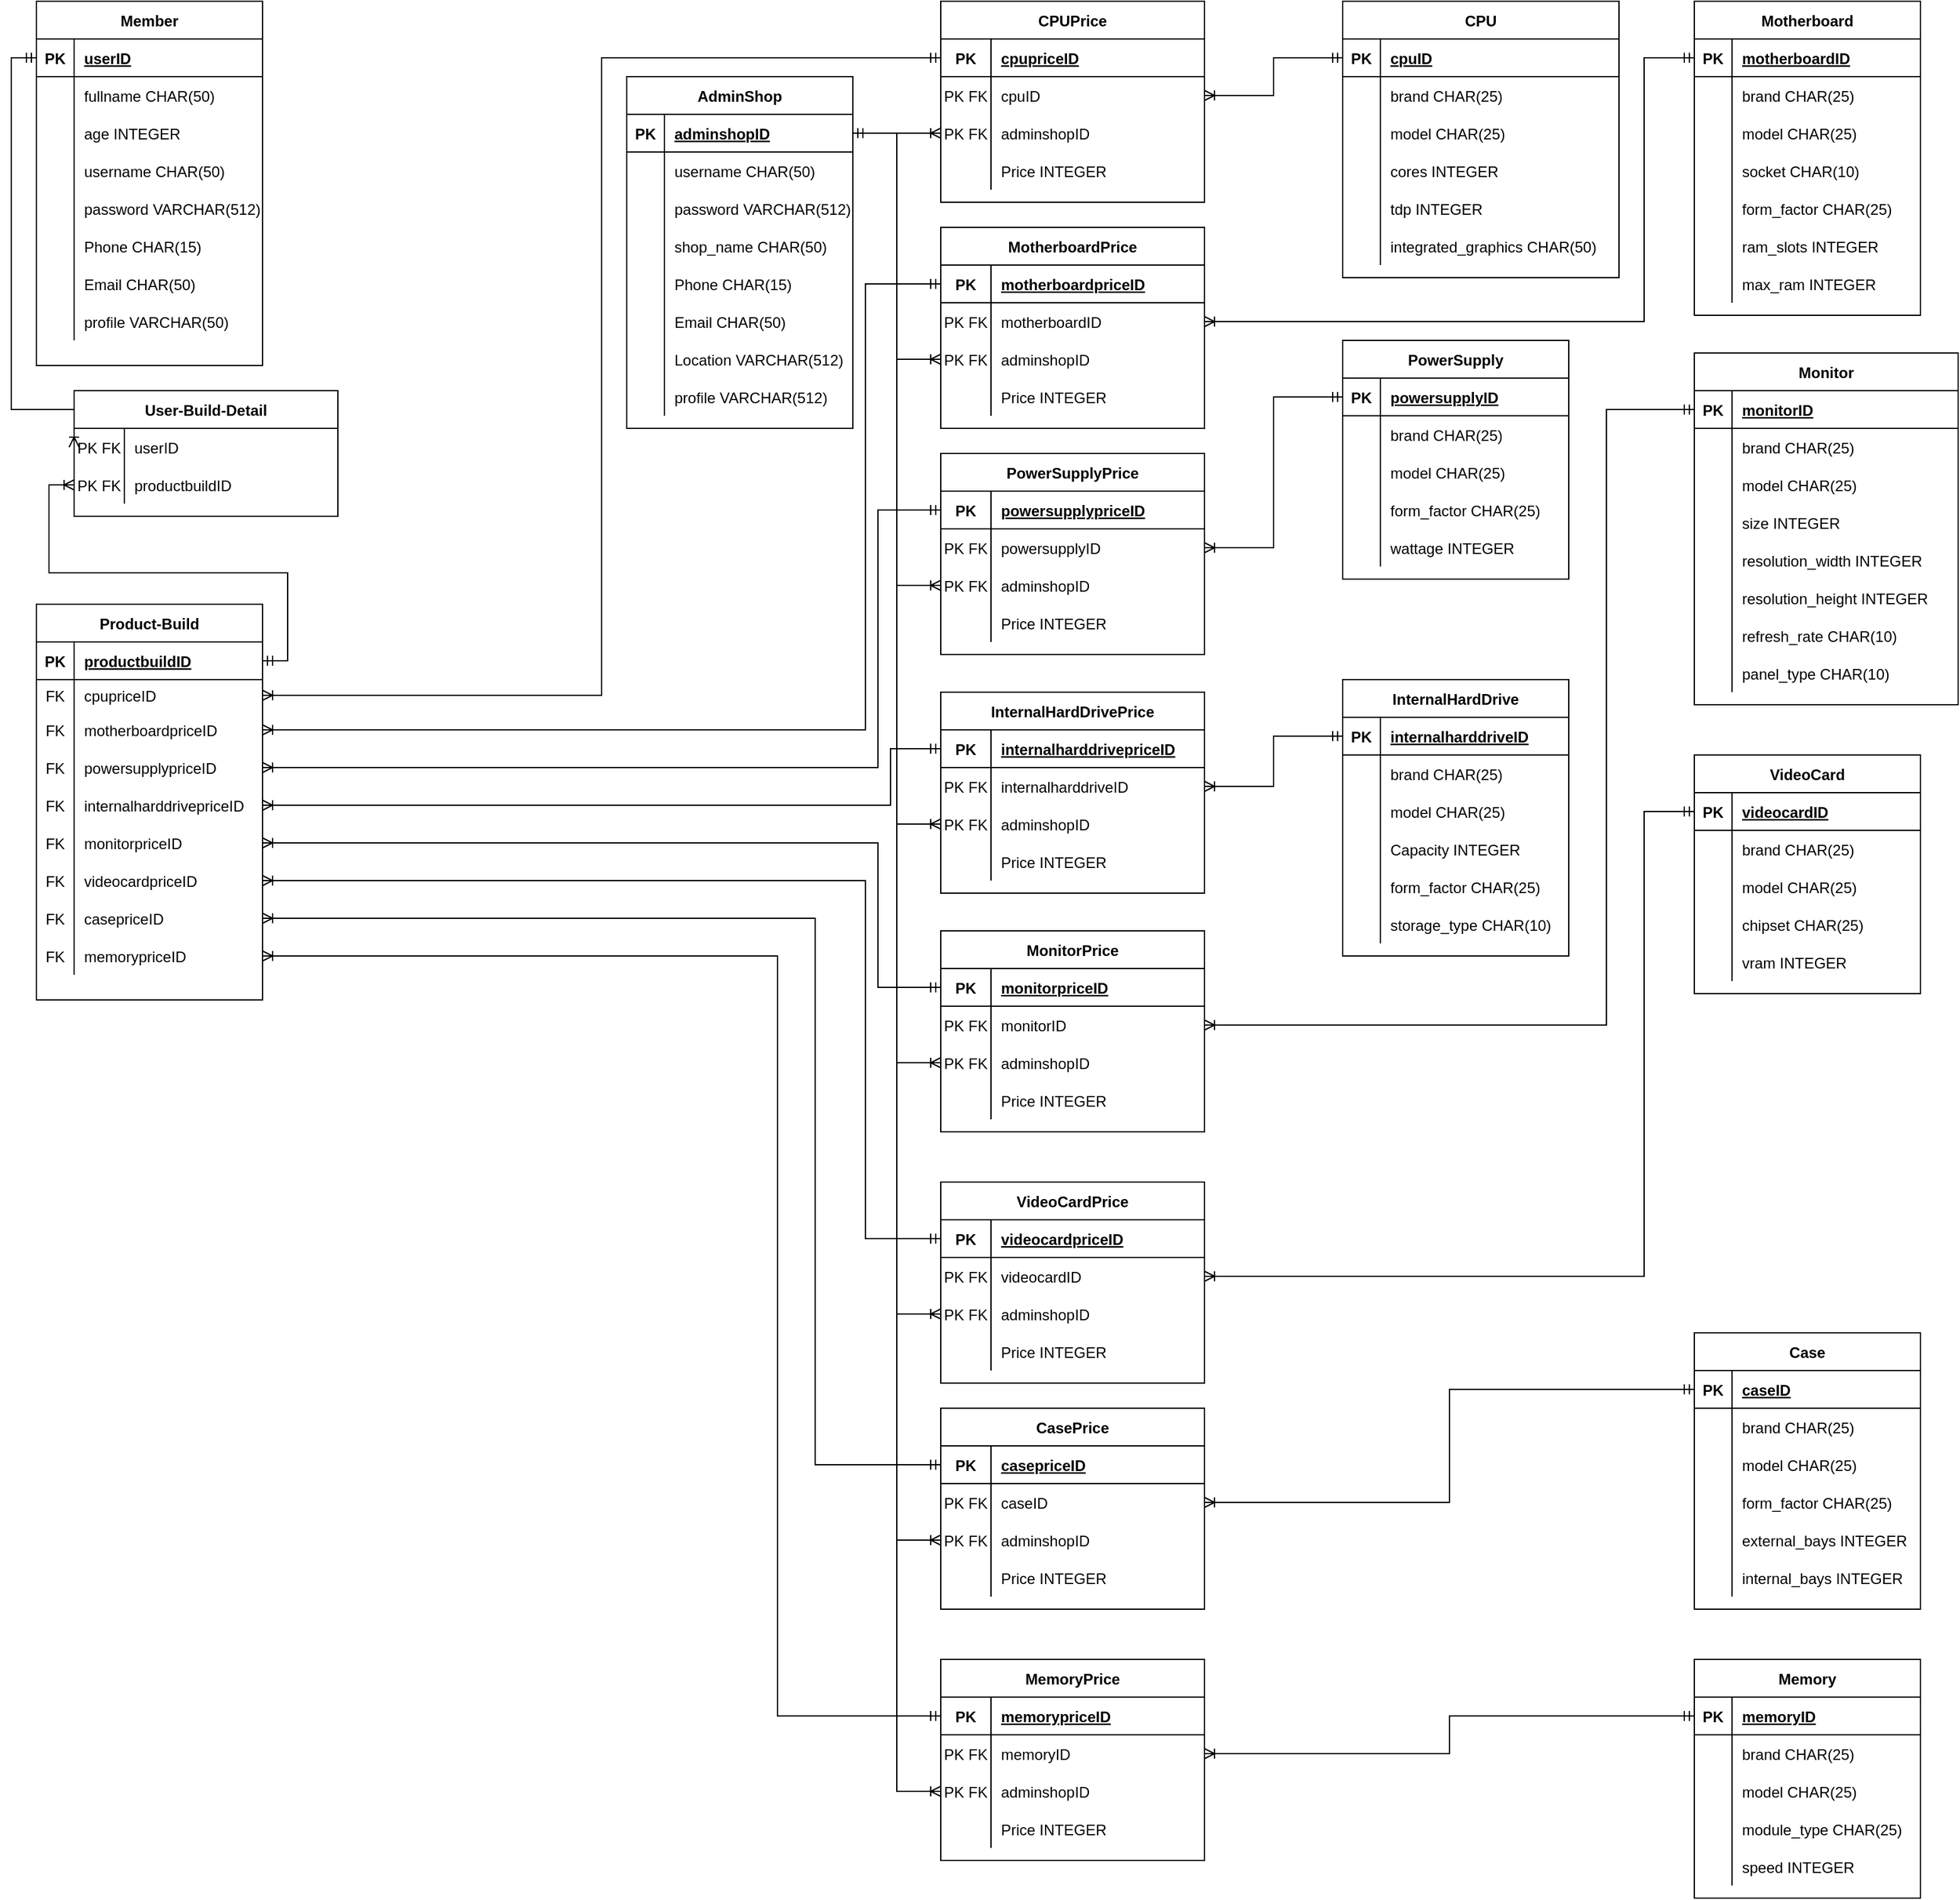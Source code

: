<mxfile version="13.7.9" type="device"><diagram id="1YdGoK2aVCiKhIfBOL5V" name="Page-1"><mxGraphModel dx="2208" dy="550" grid="1" gridSize="10" guides="1" tooltips="1" connect="1" arrows="1" fold="1" page="1" pageScale="1" pageWidth="1100" pageHeight="850" math="0" shadow="0"><root><mxCell id="0"/><mxCell id="1" parent="0"/><mxCell id="2m4S6AyVafxKIHKsEBZX-1" value="CPU" style="shape=table;startSize=30;container=1;collapsible=1;childLayout=tableLayout;fixedRows=1;rowLines=0;fontStyle=1;align=center;resizeLast=1;" parent="1" vertex="1"><mxGeometry x="40" y="40" width="220" height="220" as="geometry"/></mxCell><mxCell id="2m4S6AyVafxKIHKsEBZX-2" value="" style="shape=partialRectangle;collapsible=0;dropTarget=0;pointerEvents=0;fillColor=none;top=0;left=0;bottom=1;right=0;points=[[0,0.5],[1,0.5]];portConstraint=eastwest;" parent="2m4S6AyVafxKIHKsEBZX-1" vertex="1"><mxGeometry y="30" width="220" height="30" as="geometry"/></mxCell><mxCell id="2m4S6AyVafxKIHKsEBZX-3" value="PK" style="shape=partialRectangle;connectable=0;fillColor=none;top=0;left=0;bottom=0;right=0;fontStyle=1;overflow=hidden;" parent="2m4S6AyVafxKIHKsEBZX-2" vertex="1"><mxGeometry width="30" height="30" as="geometry"/></mxCell><mxCell id="2m4S6AyVafxKIHKsEBZX-4" value="cpuID" style="shape=partialRectangle;connectable=0;fillColor=none;top=0;left=0;bottom=0;right=0;align=left;spacingLeft=6;fontStyle=5;overflow=hidden;" parent="2m4S6AyVafxKIHKsEBZX-2" vertex="1"><mxGeometry x="30" width="190" height="30" as="geometry"/></mxCell><mxCell id="2m4S6AyVafxKIHKsEBZX-5" value="" style="shape=partialRectangle;collapsible=0;dropTarget=0;pointerEvents=0;fillColor=none;top=0;left=0;bottom=0;right=0;points=[[0,0.5],[1,0.5]];portConstraint=eastwest;" parent="2m4S6AyVafxKIHKsEBZX-1" vertex="1"><mxGeometry y="60" width="220" height="30" as="geometry"/></mxCell><mxCell id="2m4S6AyVafxKIHKsEBZX-6" value="" style="shape=partialRectangle;connectable=0;fillColor=none;top=0;left=0;bottom=0;right=0;editable=1;overflow=hidden;" parent="2m4S6AyVafxKIHKsEBZX-5" vertex="1"><mxGeometry width="30" height="30" as="geometry"/></mxCell><mxCell id="2m4S6AyVafxKIHKsEBZX-7" value="brand CHAR(25)" style="shape=partialRectangle;connectable=0;fillColor=none;top=0;left=0;bottom=0;right=0;align=left;spacingLeft=6;overflow=hidden;" parent="2m4S6AyVafxKIHKsEBZX-5" vertex="1"><mxGeometry x="30" width="190" height="30" as="geometry"/></mxCell><mxCell id="2m4S6AyVafxKIHKsEBZX-8" value="" style="shape=partialRectangle;collapsible=0;dropTarget=0;pointerEvents=0;fillColor=none;top=0;left=0;bottom=0;right=0;points=[[0,0.5],[1,0.5]];portConstraint=eastwest;" parent="2m4S6AyVafxKIHKsEBZX-1" vertex="1"><mxGeometry y="90" width="220" height="30" as="geometry"/></mxCell><mxCell id="2m4S6AyVafxKIHKsEBZX-9" value="" style="shape=partialRectangle;connectable=0;fillColor=none;top=0;left=0;bottom=0;right=0;editable=1;overflow=hidden;" parent="2m4S6AyVafxKIHKsEBZX-8" vertex="1"><mxGeometry width="30" height="30" as="geometry"/></mxCell><mxCell id="2m4S6AyVafxKIHKsEBZX-10" value="model CHAR(25)" style="shape=partialRectangle;connectable=0;fillColor=none;top=0;left=0;bottom=0;right=0;align=left;spacingLeft=6;overflow=hidden;" parent="2m4S6AyVafxKIHKsEBZX-8" vertex="1"><mxGeometry x="30" width="190" height="30" as="geometry"/></mxCell><mxCell id="2m4S6AyVafxKIHKsEBZX-11" value="" style="shape=partialRectangle;collapsible=0;dropTarget=0;pointerEvents=0;fillColor=none;top=0;left=0;bottom=0;right=0;points=[[0,0.5],[1,0.5]];portConstraint=eastwest;" parent="2m4S6AyVafxKIHKsEBZX-1" vertex="1"><mxGeometry y="120" width="220" height="30" as="geometry"/></mxCell><mxCell id="2m4S6AyVafxKIHKsEBZX-12" value="" style="shape=partialRectangle;connectable=0;fillColor=none;top=0;left=0;bottom=0;right=0;editable=1;overflow=hidden;" parent="2m4S6AyVafxKIHKsEBZX-11" vertex="1"><mxGeometry width="30" height="30" as="geometry"/></mxCell><mxCell id="2m4S6AyVafxKIHKsEBZX-13" value="cores INTEGER" style="shape=partialRectangle;connectable=0;fillColor=none;top=0;left=0;bottom=0;right=0;align=left;spacingLeft=6;overflow=hidden;" parent="2m4S6AyVafxKIHKsEBZX-11" vertex="1"><mxGeometry x="30" width="190" height="30" as="geometry"/></mxCell><mxCell id="2m4S6AyVafxKIHKsEBZX-33" value="" style="shape=partialRectangle;collapsible=0;dropTarget=0;pointerEvents=0;fillColor=none;top=0;left=0;bottom=0;right=0;points=[[0,0.5],[1,0.5]];portConstraint=eastwest;" parent="2m4S6AyVafxKIHKsEBZX-1" vertex="1"><mxGeometry y="150" width="220" height="30" as="geometry"/></mxCell><mxCell id="2m4S6AyVafxKIHKsEBZX-34" value="" style="shape=partialRectangle;connectable=0;fillColor=none;top=0;left=0;bottom=0;right=0;editable=1;overflow=hidden;" parent="2m4S6AyVafxKIHKsEBZX-33" vertex="1"><mxGeometry width="30" height="30" as="geometry"/></mxCell><mxCell id="2m4S6AyVafxKIHKsEBZX-35" value="tdp INTEGER" style="shape=partialRectangle;connectable=0;fillColor=none;top=0;left=0;bottom=0;right=0;align=left;spacingLeft=6;overflow=hidden;" parent="2m4S6AyVafxKIHKsEBZX-33" vertex="1"><mxGeometry x="30" width="190" height="30" as="geometry"/></mxCell><mxCell id="2m4S6AyVafxKIHKsEBZX-14" value="" style="shape=partialRectangle;collapsible=0;dropTarget=0;pointerEvents=0;fillColor=none;top=0;left=0;bottom=0;right=0;points=[[0,0.5],[1,0.5]];portConstraint=eastwest;" parent="2m4S6AyVafxKIHKsEBZX-1" vertex="1"><mxGeometry y="180" width="220" height="30" as="geometry"/></mxCell><mxCell id="2m4S6AyVafxKIHKsEBZX-15" value="" style="shape=partialRectangle;connectable=0;fillColor=none;top=0;left=0;bottom=0;right=0;editable=1;overflow=hidden;" parent="2m4S6AyVafxKIHKsEBZX-14" vertex="1"><mxGeometry width="30" height="30" as="geometry"/></mxCell><mxCell id="2m4S6AyVafxKIHKsEBZX-16" value="integrated_graphics CHAR(50)" style="shape=partialRectangle;connectable=0;fillColor=none;top=0;left=0;bottom=0;right=0;align=left;spacingLeft=6;overflow=hidden;" parent="2m4S6AyVafxKIHKsEBZX-14" vertex="1"><mxGeometry x="30" width="190" height="30" as="geometry"/></mxCell><mxCell id="2m4S6AyVafxKIHKsEBZX-17" value="Motherboard" style="shape=table;startSize=30;container=1;collapsible=1;childLayout=tableLayout;fixedRows=1;rowLines=0;fontStyle=1;align=center;resizeLast=1;" parent="1" vertex="1"><mxGeometry x="320" y="40" width="180" height="250" as="geometry"/></mxCell><mxCell id="2m4S6AyVafxKIHKsEBZX-18" value="" style="shape=partialRectangle;collapsible=0;dropTarget=0;pointerEvents=0;fillColor=none;top=0;left=0;bottom=1;right=0;points=[[0,0.5],[1,0.5]];portConstraint=eastwest;" parent="2m4S6AyVafxKIHKsEBZX-17" vertex="1"><mxGeometry y="30" width="180" height="30" as="geometry"/></mxCell><mxCell id="2m4S6AyVafxKIHKsEBZX-19" value="PK" style="shape=partialRectangle;connectable=0;fillColor=none;top=0;left=0;bottom=0;right=0;fontStyle=1;overflow=hidden;" parent="2m4S6AyVafxKIHKsEBZX-18" vertex="1"><mxGeometry width="30" height="30" as="geometry"/></mxCell><mxCell id="2m4S6AyVafxKIHKsEBZX-20" value="motherboardID" style="shape=partialRectangle;connectable=0;fillColor=none;top=0;left=0;bottom=0;right=0;align=left;spacingLeft=6;fontStyle=5;overflow=hidden;" parent="2m4S6AyVafxKIHKsEBZX-18" vertex="1"><mxGeometry x="30" width="150" height="30" as="geometry"/></mxCell><mxCell id="2m4S6AyVafxKIHKsEBZX-21" value="" style="shape=partialRectangle;collapsible=0;dropTarget=0;pointerEvents=0;fillColor=none;top=0;left=0;bottom=0;right=0;points=[[0,0.5],[1,0.5]];portConstraint=eastwest;" parent="2m4S6AyVafxKIHKsEBZX-17" vertex="1"><mxGeometry y="60" width="180" height="30" as="geometry"/></mxCell><mxCell id="2m4S6AyVafxKIHKsEBZX-22" value="" style="shape=partialRectangle;connectable=0;fillColor=none;top=0;left=0;bottom=0;right=0;editable=1;overflow=hidden;" parent="2m4S6AyVafxKIHKsEBZX-21" vertex="1"><mxGeometry width="30" height="30" as="geometry"/></mxCell><mxCell id="2m4S6AyVafxKIHKsEBZX-23" value="brand CHAR(25)" style="shape=partialRectangle;connectable=0;fillColor=none;top=0;left=0;bottom=0;right=0;align=left;spacingLeft=6;overflow=hidden;" parent="2m4S6AyVafxKIHKsEBZX-21" vertex="1"><mxGeometry x="30" width="150" height="30" as="geometry"/></mxCell><mxCell id="2m4S6AyVafxKIHKsEBZX-24" value="" style="shape=partialRectangle;collapsible=0;dropTarget=0;pointerEvents=0;fillColor=none;top=0;left=0;bottom=0;right=0;points=[[0,0.5],[1,0.5]];portConstraint=eastwest;" parent="2m4S6AyVafxKIHKsEBZX-17" vertex="1"><mxGeometry y="90" width="180" height="30" as="geometry"/></mxCell><mxCell id="2m4S6AyVafxKIHKsEBZX-25" value="" style="shape=partialRectangle;connectable=0;fillColor=none;top=0;left=0;bottom=0;right=0;editable=1;overflow=hidden;" parent="2m4S6AyVafxKIHKsEBZX-24" vertex="1"><mxGeometry width="30" height="30" as="geometry"/></mxCell><mxCell id="2m4S6AyVafxKIHKsEBZX-26" value="model CHAR(25)" style="shape=partialRectangle;connectable=0;fillColor=none;top=0;left=0;bottom=0;right=0;align=left;spacingLeft=6;overflow=hidden;" parent="2m4S6AyVafxKIHKsEBZX-24" vertex="1"><mxGeometry x="30" width="150" height="30" as="geometry"/></mxCell><mxCell id="2m4S6AyVafxKIHKsEBZX-27" value="" style="shape=partialRectangle;collapsible=0;dropTarget=0;pointerEvents=0;fillColor=none;top=0;left=0;bottom=0;right=0;points=[[0,0.5],[1,0.5]];portConstraint=eastwest;" parent="2m4S6AyVafxKIHKsEBZX-17" vertex="1"><mxGeometry y="120" width="180" height="30" as="geometry"/></mxCell><mxCell id="2m4S6AyVafxKIHKsEBZX-28" value="" style="shape=partialRectangle;connectable=0;fillColor=none;top=0;left=0;bottom=0;right=0;editable=1;overflow=hidden;" parent="2m4S6AyVafxKIHKsEBZX-27" vertex="1"><mxGeometry width="30" height="30" as="geometry"/></mxCell><mxCell id="2m4S6AyVafxKIHKsEBZX-29" value="socket CHAR(10)" style="shape=partialRectangle;connectable=0;fillColor=none;top=0;left=0;bottom=0;right=0;align=left;spacingLeft=6;overflow=hidden;" parent="2m4S6AyVafxKIHKsEBZX-27" vertex="1"><mxGeometry x="30" width="150" height="30" as="geometry"/></mxCell><mxCell id="2m4S6AyVafxKIHKsEBZX-30" value="" style="shape=partialRectangle;collapsible=0;dropTarget=0;pointerEvents=0;fillColor=none;top=0;left=0;bottom=0;right=0;points=[[0,0.5],[1,0.5]];portConstraint=eastwest;" parent="2m4S6AyVafxKIHKsEBZX-17" vertex="1"><mxGeometry y="150" width="180" height="30" as="geometry"/></mxCell><mxCell id="2m4S6AyVafxKIHKsEBZX-31" value="" style="shape=partialRectangle;connectable=0;fillColor=none;top=0;left=0;bottom=0;right=0;editable=1;overflow=hidden;" parent="2m4S6AyVafxKIHKsEBZX-30" vertex="1"><mxGeometry width="30" height="30" as="geometry"/></mxCell><mxCell id="2m4S6AyVafxKIHKsEBZX-32" value="form_factor CHAR(25)" style="shape=partialRectangle;connectable=0;fillColor=none;top=0;left=0;bottom=0;right=0;align=left;spacingLeft=6;overflow=hidden;" parent="2m4S6AyVafxKIHKsEBZX-30" vertex="1"><mxGeometry x="30" width="150" height="30" as="geometry"/></mxCell><mxCell id="2m4S6AyVafxKIHKsEBZX-36" value="" style="shape=partialRectangle;collapsible=0;dropTarget=0;pointerEvents=0;fillColor=none;top=0;left=0;bottom=0;right=0;points=[[0,0.5],[1,0.5]];portConstraint=eastwest;" parent="2m4S6AyVafxKIHKsEBZX-17" vertex="1"><mxGeometry y="180" width="180" height="30" as="geometry"/></mxCell><mxCell id="2m4S6AyVafxKIHKsEBZX-37" value="" style="shape=partialRectangle;connectable=0;fillColor=none;top=0;left=0;bottom=0;right=0;editable=1;overflow=hidden;" parent="2m4S6AyVafxKIHKsEBZX-36" vertex="1"><mxGeometry width="30" height="30" as="geometry"/></mxCell><mxCell id="2m4S6AyVafxKIHKsEBZX-38" value="ram_slots INTEGER" style="shape=partialRectangle;connectable=0;fillColor=none;top=0;left=0;bottom=0;right=0;align=left;spacingLeft=6;overflow=hidden;" parent="2m4S6AyVafxKIHKsEBZX-36" vertex="1"><mxGeometry x="30" width="150" height="30" as="geometry"/></mxCell><mxCell id="2m4S6AyVafxKIHKsEBZX-39" value="" style="shape=partialRectangle;collapsible=0;dropTarget=0;pointerEvents=0;fillColor=none;top=0;left=0;bottom=0;right=0;points=[[0,0.5],[1,0.5]];portConstraint=eastwest;" parent="2m4S6AyVafxKIHKsEBZX-17" vertex="1"><mxGeometry y="210" width="180" height="30" as="geometry"/></mxCell><mxCell id="2m4S6AyVafxKIHKsEBZX-40" value="" style="shape=partialRectangle;connectable=0;fillColor=none;top=0;left=0;bottom=0;right=0;editable=1;overflow=hidden;" parent="2m4S6AyVafxKIHKsEBZX-39" vertex="1"><mxGeometry width="30" height="30" as="geometry"/></mxCell><mxCell id="2m4S6AyVafxKIHKsEBZX-41" value="max_ram INTEGER" style="shape=partialRectangle;connectable=0;fillColor=none;top=0;left=0;bottom=0;right=0;align=left;spacingLeft=6;overflow=hidden;" parent="2m4S6AyVafxKIHKsEBZX-39" vertex="1"><mxGeometry x="30" width="150" height="30" as="geometry"/></mxCell><mxCell id="2m4S6AyVafxKIHKsEBZX-99" value="Monitor" style="shape=table;startSize=30;container=1;collapsible=1;childLayout=tableLayout;fixedRows=1;rowLines=0;fontStyle=1;align=center;resizeLast=1;" parent="1" vertex="1"><mxGeometry x="320" y="320" width="210" height="280" as="geometry"/></mxCell><mxCell id="2m4S6AyVafxKIHKsEBZX-100" value="" style="shape=partialRectangle;collapsible=0;dropTarget=0;pointerEvents=0;fillColor=none;top=0;left=0;bottom=1;right=0;points=[[0,0.5],[1,0.5]];portConstraint=eastwest;" parent="2m4S6AyVafxKIHKsEBZX-99" vertex="1"><mxGeometry y="30" width="210" height="30" as="geometry"/></mxCell><mxCell id="2m4S6AyVafxKIHKsEBZX-101" value="PK" style="shape=partialRectangle;connectable=0;fillColor=none;top=0;left=0;bottom=0;right=0;fontStyle=1;overflow=hidden;" parent="2m4S6AyVafxKIHKsEBZX-100" vertex="1"><mxGeometry width="30" height="30" as="geometry"/></mxCell><mxCell id="2m4S6AyVafxKIHKsEBZX-102" value="monitorID" style="shape=partialRectangle;connectable=0;fillColor=none;top=0;left=0;bottom=0;right=0;align=left;spacingLeft=6;fontStyle=5;overflow=hidden;" parent="2m4S6AyVafxKIHKsEBZX-100" vertex="1"><mxGeometry x="30" width="180" height="30" as="geometry"/></mxCell><mxCell id="2m4S6AyVafxKIHKsEBZX-103" value="" style="shape=partialRectangle;collapsible=0;dropTarget=0;pointerEvents=0;fillColor=none;top=0;left=0;bottom=0;right=0;points=[[0,0.5],[1,0.5]];portConstraint=eastwest;" parent="2m4S6AyVafxKIHKsEBZX-99" vertex="1"><mxGeometry y="60" width="210" height="30" as="geometry"/></mxCell><mxCell id="2m4S6AyVafxKIHKsEBZX-104" value="" style="shape=partialRectangle;connectable=0;fillColor=none;top=0;left=0;bottom=0;right=0;editable=1;overflow=hidden;" parent="2m4S6AyVafxKIHKsEBZX-103" vertex="1"><mxGeometry width="30" height="30" as="geometry"/></mxCell><mxCell id="2m4S6AyVafxKIHKsEBZX-105" value="brand CHAR(25)" style="shape=partialRectangle;connectable=0;fillColor=none;top=0;left=0;bottom=0;right=0;align=left;spacingLeft=6;overflow=hidden;" parent="2m4S6AyVafxKIHKsEBZX-103" vertex="1"><mxGeometry x="30" width="180" height="30" as="geometry"/></mxCell><mxCell id="2m4S6AyVafxKIHKsEBZX-106" value="" style="shape=partialRectangle;collapsible=0;dropTarget=0;pointerEvents=0;fillColor=none;top=0;left=0;bottom=0;right=0;points=[[0,0.5],[1,0.5]];portConstraint=eastwest;" parent="2m4S6AyVafxKIHKsEBZX-99" vertex="1"><mxGeometry y="90" width="210" height="30" as="geometry"/></mxCell><mxCell id="2m4S6AyVafxKIHKsEBZX-107" value="" style="shape=partialRectangle;connectable=0;fillColor=none;top=0;left=0;bottom=0;right=0;editable=1;overflow=hidden;" parent="2m4S6AyVafxKIHKsEBZX-106" vertex="1"><mxGeometry width="30" height="30" as="geometry"/></mxCell><mxCell id="2m4S6AyVafxKIHKsEBZX-108" value="model CHAR(25)" style="shape=partialRectangle;connectable=0;fillColor=none;top=0;left=0;bottom=0;right=0;align=left;spacingLeft=6;overflow=hidden;" parent="2m4S6AyVafxKIHKsEBZX-106" vertex="1"><mxGeometry x="30" width="180" height="30" as="geometry"/></mxCell><mxCell id="2m4S6AyVafxKIHKsEBZX-109" value="" style="shape=partialRectangle;collapsible=0;dropTarget=0;pointerEvents=0;fillColor=none;top=0;left=0;bottom=0;right=0;points=[[0,0.5],[1,0.5]];portConstraint=eastwest;" parent="2m4S6AyVafxKIHKsEBZX-99" vertex="1"><mxGeometry y="120" width="210" height="30" as="geometry"/></mxCell><mxCell id="2m4S6AyVafxKIHKsEBZX-110" value="" style="shape=partialRectangle;connectable=0;fillColor=none;top=0;left=0;bottom=0;right=0;editable=1;overflow=hidden;" parent="2m4S6AyVafxKIHKsEBZX-109" vertex="1"><mxGeometry width="30" height="30" as="geometry"/></mxCell><mxCell id="2m4S6AyVafxKIHKsEBZX-111" value="size INTEGER" style="shape=partialRectangle;connectable=0;fillColor=none;top=0;left=0;bottom=0;right=0;align=left;spacingLeft=6;overflow=hidden;" parent="2m4S6AyVafxKIHKsEBZX-109" vertex="1"><mxGeometry x="30" width="180" height="30" as="geometry"/></mxCell><mxCell id="2m4S6AyVafxKIHKsEBZX-112" value="" style="shape=partialRectangle;collapsible=0;dropTarget=0;pointerEvents=0;fillColor=none;top=0;left=0;bottom=0;right=0;points=[[0,0.5],[1,0.5]];portConstraint=eastwest;" parent="2m4S6AyVafxKIHKsEBZX-99" vertex="1"><mxGeometry y="150" width="210" height="30" as="geometry"/></mxCell><mxCell id="2m4S6AyVafxKIHKsEBZX-113" value="" style="shape=partialRectangle;connectable=0;fillColor=none;top=0;left=0;bottom=0;right=0;editable=1;overflow=hidden;" parent="2m4S6AyVafxKIHKsEBZX-112" vertex="1"><mxGeometry width="30" height="30" as="geometry"/></mxCell><mxCell id="2m4S6AyVafxKIHKsEBZX-114" value="resolution_width INTEGER" style="shape=partialRectangle;connectable=0;fillColor=none;top=0;left=0;bottom=0;right=0;align=left;spacingLeft=6;overflow=hidden;" parent="2m4S6AyVafxKIHKsEBZX-112" vertex="1"><mxGeometry x="30" width="180" height="30" as="geometry"/></mxCell><mxCell id="2m4S6AyVafxKIHKsEBZX-115" value="" style="shape=partialRectangle;collapsible=0;dropTarget=0;pointerEvents=0;fillColor=none;top=0;left=0;bottom=0;right=0;points=[[0,0.5],[1,0.5]];portConstraint=eastwest;" parent="2m4S6AyVafxKIHKsEBZX-99" vertex="1"><mxGeometry y="180" width="210" height="30" as="geometry"/></mxCell><mxCell id="2m4S6AyVafxKIHKsEBZX-116" value="" style="shape=partialRectangle;connectable=0;fillColor=none;top=0;left=0;bottom=0;right=0;editable=1;overflow=hidden;" parent="2m4S6AyVafxKIHKsEBZX-115" vertex="1"><mxGeometry width="30" height="30" as="geometry"/></mxCell><mxCell id="2m4S6AyVafxKIHKsEBZX-117" value="resolution_height INTEGER" style="shape=partialRectangle;connectable=0;fillColor=none;top=0;left=0;bottom=0;right=0;align=left;spacingLeft=6;overflow=hidden;" parent="2m4S6AyVafxKIHKsEBZX-115" vertex="1"><mxGeometry x="30" width="180" height="30" as="geometry"/></mxCell><mxCell id="2m4S6AyVafxKIHKsEBZX-118" value="" style="shape=partialRectangle;collapsible=0;dropTarget=0;pointerEvents=0;fillColor=none;top=0;left=0;bottom=0;right=0;points=[[0,0.5],[1,0.5]];portConstraint=eastwest;" parent="2m4S6AyVafxKIHKsEBZX-99" vertex="1"><mxGeometry y="210" width="210" height="30" as="geometry"/></mxCell><mxCell id="2m4S6AyVafxKIHKsEBZX-119" value="" style="shape=partialRectangle;connectable=0;fillColor=none;top=0;left=0;bottom=0;right=0;editable=1;overflow=hidden;" parent="2m4S6AyVafxKIHKsEBZX-118" vertex="1"><mxGeometry width="30" height="30" as="geometry"/></mxCell><mxCell id="2m4S6AyVafxKIHKsEBZX-120" value="refresh_rate CHAR(10)" style="shape=partialRectangle;connectable=0;fillColor=none;top=0;left=0;bottom=0;right=0;align=left;spacingLeft=6;overflow=hidden;" parent="2m4S6AyVafxKIHKsEBZX-118" vertex="1"><mxGeometry x="30" width="180" height="30" as="geometry"/></mxCell><mxCell id="2m4S6AyVafxKIHKsEBZX-121" value="" style="shape=partialRectangle;collapsible=0;dropTarget=0;pointerEvents=0;fillColor=none;top=0;left=0;bottom=0;right=0;points=[[0,0.5],[1,0.5]];portConstraint=eastwest;" parent="2m4S6AyVafxKIHKsEBZX-99" vertex="1"><mxGeometry y="240" width="210" height="30" as="geometry"/></mxCell><mxCell id="2m4S6AyVafxKIHKsEBZX-122" value="" style="shape=partialRectangle;connectable=0;fillColor=none;top=0;left=0;bottom=0;right=0;editable=1;overflow=hidden;" parent="2m4S6AyVafxKIHKsEBZX-121" vertex="1"><mxGeometry width="30" height="30" as="geometry"/></mxCell><mxCell id="2m4S6AyVafxKIHKsEBZX-123" value="panel_type CHAR(10)" style="shape=partialRectangle;connectable=0;fillColor=none;top=0;left=0;bottom=0;right=0;align=left;spacingLeft=6;overflow=hidden;" parent="2m4S6AyVafxKIHKsEBZX-121" vertex="1"><mxGeometry x="30" width="180" height="30" as="geometry"/></mxCell><mxCell id="2m4S6AyVafxKIHKsEBZX-64" value="VideoCard" style="shape=table;startSize=30;container=1;collapsible=1;childLayout=tableLayout;fixedRows=1;rowLines=0;fontStyle=1;align=center;resizeLast=1;" parent="1" vertex="1"><mxGeometry x="320" y="640" width="180" height="190" as="geometry"/></mxCell><mxCell id="2m4S6AyVafxKIHKsEBZX-65" value="" style="shape=partialRectangle;collapsible=0;dropTarget=0;pointerEvents=0;fillColor=none;top=0;left=0;bottom=1;right=0;points=[[0,0.5],[1,0.5]];portConstraint=eastwest;" parent="2m4S6AyVafxKIHKsEBZX-64" vertex="1"><mxGeometry y="30" width="180" height="30" as="geometry"/></mxCell><mxCell id="2m4S6AyVafxKIHKsEBZX-66" value="PK" style="shape=partialRectangle;connectable=0;fillColor=none;top=0;left=0;bottom=0;right=0;fontStyle=1;overflow=hidden;" parent="2m4S6AyVafxKIHKsEBZX-65" vertex="1"><mxGeometry width="30" height="30" as="geometry"/></mxCell><mxCell id="2m4S6AyVafxKIHKsEBZX-67" value="videocardID" style="shape=partialRectangle;connectable=0;fillColor=none;top=0;left=0;bottom=0;right=0;align=left;spacingLeft=6;fontStyle=5;overflow=hidden;" parent="2m4S6AyVafxKIHKsEBZX-65" vertex="1"><mxGeometry x="30" width="150" height="30" as="geometry"/></mxCell><mxCell id="2m4S6AyVafxKIHKsEBZX-68" value="" style="shape=partialRectangle;collapsible=0;dropTarget=0;pointerEvents=0;fillColor=none;top=0;left=0;bottom=0;right=0;points=[[0,0.5],[1,0.5]];portConstraint=eastwest;" parent="2m4S6AyVafxKIHKsEBZX-64" vertex="1"><mxGeometry y="60" width="180" height="30" as="geometry"/></mxCell><mxCell id="2m4S6AyVafxKIHKsEBZX-69" value="" style="shape=partialRectangle;connectable=0;fillColor=none;top=0;left=0;bottom=0;right=0;editable=1;overflow=hidden;" parent="2m4S6AyVafxKIHKsEBZX-68" vertex="1"><mxGeometry width="30" height="30" as="geometry"/></mxCell><mxCell id="2m4S6AyVafxKIHKsEBZX-70" value="brand CHAR(25)" style="shape=partialRectangle;connectable=0;fillColor=none;top=0;left=0;bottom=0;right=0;align=left;spacingLeft=6;overflow=hidden;" parent="2m4S6AyVafxKIHKsEBZX-68" vertex="1"><mxGeometry x="30" width="150" height="30" as="geometry"/></mxCell><mxCell id="2m4S6AyVafxKIHKsEBZX-71" value="" style="shape=partialRectangle;collapsible=0;dropTarget=0;pointerEvents=0;fillColor=none;top=0;left=0;bottom=0;right=0;points=[[0,0.5],[1,0.5]];portConstraint=eastwest;" parent="2m4S6AyVafxKIHKsEBZX-64" vertex="1"><mxGeometry y="90" width="180" height="30" as="geometry"/></mxCell><mxCell id="2m4S6AyVafxKIHKsEBZX-72" value="" style="shape=partialRectangle;connectable=0;fillColor=none;top=0;left=0;bottom=0;right=0;editable=1;overflow=hidden;" parent="2m4S6AyVafxKIHKsEBZX-71" vertex="1"><mxGeometry width="30" height="30" as="geometry"/></mxCell><mxCell id="2m4S6AyVafxKIHKsEBZX-73" value="model CHAR(25)" style="shape=partialRectangle;connectable=0;fillColor=none;top=0;left=0;bottom=0;right=0;align=left;spacingLeft=6;overflow=hidden;" parent="2m4S6AyVafxKIHKsEBZX-71" vertex="1"><mxGeometry x="30" width="150" height="30" as="geometry"/></mxCell><mxCell id="2m4S6AyVafxKIHKsEBZX-74" value="" style="shape=partialRectangle;collapsible=0;dropTarget=0;pointerEvents=0;fillColor=none;top=0;left=0;bottom=0;right=0;points=[[0,0.5],[1,0.5]];portConstraint=eastwest;" parent="2m4S6AyVafxKIHKsEBZX-64" vertex="1"><mxGeometry y="120" width="180" height="30" as="geometry"/></mxCell><mxCell id="2m4S6AyVafxKIHKsEBZX-75" value="" style="shape=partialRectangle;connectable=0;fillColor=none;top=0;left=0;bottom=0;right=0;editable=1;overflow=hidden;" parent="2m4S6AyVafxKIHKsEBZX-74" vertex="1"><mxGeometry width="30" height="30" as="geometry"/></mxCell><mxCell id="2m4S6AyVafxKIHKsEBZX-76" value="chipset CHAR(25)" style="shape=partialRectangle;connectable=0;fillColor=none;top=0;left=0;bottom=0;right=0;align=left;spacingLeft=6;overflow=hidden;" parent="2m4S6AyVafxKIHKsEBZX-74" vertex="1"><mxGeometry x="30" width="150" height="30" as="geometry"/></mxCell><mxCell id="2m4S6AyVafxKIHKsEBZX-77" value="" style="shape=partialRectangle;collapsible=0;dropTarget=0;pointerEvents=0;fillColor=none;top=0;left=0;bottom=0;right=0;points=[[0,0.5],[1,0.5]];portConstraint=eastwest;" parent="2m4S6AyVafxKIHKsEBZX-64" vertex="1"><mxGeometry y="150" width="180" height="30" as="geometry"/></mxCell><mxCell id="2m4S6AyVafxKIHKsEBZX-78" value="" style="shape=partialRectangle;connectable=0;fillColor=none;top=0;left=0;bottom=0;right=0;editable=1;overflow=hidden;" parent="2m4S6AyVafxKIHKsEBZX-77" vertex="1"><mxGeometry width="30" height="30" as="geometry"/></mxCell><mxCell id="2m4S6AyVafxKIHKsEBZX-79" value="vram INTEGER" style="shape=partialRectangle;connectable=0;fillColor=none;top=0;left=0;bottom=0;right=0;align=left;spacingLeft=6;overflow=hidden;" parent="2m4S6AyVafxKIHKsEBZX-77" vertex="1"><mxGeometry x="30" width="150" height="30" as="geometry"/></mxCell><mxCell id="2m4S6AyVafxKIHKsEBZX-146" value="CPUPrice" style="shape=table;startSize=30;container=1;collapsible=1;childLayout=tableLayout;fixedRows=1;rowLines=0;fontStyle=1;align=center;resizeLast=1;" parent="1" vertex="1"><mxGeometry x="-280" y="40" width="210" height="160" as="geometry"/></mxCell><mxCell id="2m4S6AyVafxKIHKsEBZX-147" value="" style="shape=partialRectangle;collapsible=0;dropTarget=0;pointerEvents=0;fillColor=none;top=0;left=0;bottom=1;right=0;points=[[0,0.5],[1,0.5]];portConstraint=eastwest;" parent="2m4S6AyVafxKIHKsEBZX-146" vertex="1"><mxGeometry y="30" width="210" height="30" as="geometry"/></mxCell><mxCell id="2m4S6AyVafxKIHKsEBZX-148" value="PK" style="shape=partialRectangle;connectable=0;fillColor=none;top=0;left=0;bottom=0;right=0;fontStyle=1;overflow=hidden;" parent="2m4S6AyVafxKIHKsEBZX-147" vertex="1"><mxGeometry width="40" height="30" as="geometry"/></mxCell><mxCell id="2m4S6AyVafxKIHKsEBZX-149" value="cpupriceID" style="shape=partialRectangle;connectable=0;fillColor=none;top=0;left=0;bottom=0;right=0;align=left;spacingLeft=6;fontStyle=5;overflow=hidden;" parent="2m4S6AyVafxKIHKsEBZX-147" vertex="1"><mxGeometry x="40" width="170" height="30" as="geometry"/></mxCell><mxCell id="2m4S6AyVafxKIHKsEBZX-150" value="" style="shape=partialRectangle;collapsible=0;dropTarget=0;pointerEvents=0;fillColor=none;top=0;left=0;bottom=0;right=0;points=[[0,0.5],[1,0.5]];portConstraint=eastwest;" parent="2m4S6AyVafxKIHKsEBZX-146" vertex="1"><mxGeometry y="60" width="210" height="30" as="geometry"/></mxCell><mxCell id="2m4S6AyVafxKIHKsEBZX-151" value="PK FK" style="shape=partialRectangle;connectable=0;fillColor=none;top=0;left=0;bottom=0;right=0;editable=1;overflow=hidden;" parent="2m4S6AyVafxKIHKsEBZX-150" vertex="1"><mxGeometry width="40" height="30" as="geometry"/></mxCell><mxCell id="2m4S6AyVafxKIHKsEBZX-152" value="cpuID" style="shape=partialRectangle;connectable=0;fillColor=none;top=0;left=0;bottom=0;right=0;align=left;spacingLeft=6;overflow=hidden;" parent="2m4S6AyVafxKIHKsEBZX-150" vertex="1"><mxGeometry x="40" width="170" height="30" as="geometry"/></mxCell><mxCell id="2m4S6AyVafxKIHKsEBZX-153" value="" style="shape=partialRectangle;collapsible=0;dropTarget=0;pointerEvents=0;fillColor=none;top=0;left=0;bottom=0;right=0;points=[[0,0.5],[1,0.5]];portConstraint=eastwest;" parent="2m4S6AyVafxKIHKsEBZX-146" vertex="1"><mxGeometry y="90" width="210" height="30" as="geometry"/></mxCell><mxCell id="2m4S6AyVafxKIHKsEBZX-154" value="PK FK" style="shape=partialRectangle;connectable=0;fillColor=none;top=0;left=0;bottom=0;right=0;editable=1;overflow=hidden;" parent="2m4S6AyVafxKIHKsEBZX-153" vertex="1"><mxGeometry width="40" height="30" as="geometry"/></mxCell><mxCell id="2m4S6AyVafxKIHKsEBZX-155" value="adminshopID" style="shape=partialRectangle;connectable=0;fillColor=none;top=0;left=0;bottom=0;right=0;align=left;spacingLeft=6;overflow=hidden;" parent="2m4S6AyVafxKIHKsEBZX-153" vertex="1"><mxGeometry x="40" width="170" height="30" as="geometry"/></mxCell><mxCell id="2m4S6AyVafxKIHKsEBZX-156" value="" style="shape=partialRectangle;collapsible=0;dropTarget=0;pointerEvents=0;fillColor=none;top=0;left=0;bottom=0;right=0;points=[[0,0.5],[1,0.5]];portConstraint=eastwest;" parent="2m4S6AyVafxKIHKsEBZX-146" vertex="1"><mxGeometry y="120" width="210" height="30" as="geometry"/></mxCell><mxCell id="2m4S6AyVafxKIHKsEBZX-157" value="" style="shape=partialRectangle;connectable=0;fillColor=none;top=0;left=0;bottom=0;right=0;editable=1;overflow=hidden;" parent="2m4S6AyVafxKIHKsEBZX-156" vertex="1"><mxGeometry width="40" height="30" as="geometry"/></mxCell><mxCell id="2m4S6AyVafxKIHKsEBZX-158" value="Price INTEGER" style="shape=partialRectangle;connectable=0;fillColor=none;top=0;left=0;bottom=0;right=0;align=left;spacingLeft=6;overflow=hidden;" parent="2m4S6AyVafxKIHKsEBZX-156" vertex="1"><mxGeometry x="40" width="170" height="30" as="geometry"/></mxCell><mxCell id="2m4S6AyVafxKIHKsEBZX-161" style="edgeStyle=orthogonalEdgeStyle;rounded=0;orthogonalLoop=1;jettySize=auto;html=1;entryX=0;entryY=0.5;entryDx=0;entryDy=0;startArrow=ERmandOne;startFill=0;endArrow=ERoneToMany;endFill=0;" parent="1" source="2m4S6AyVafxKIHKsEBZX-125" target="2m4S6AyVafxKIHKsEBZX-153" edge="1"><mxGeometry relative="1" as="geometry"/></mxCell><mxCell id="2m4S6AyVafxKIHKsEBZX-162" style="edgeStyle=orthogonalEdgeStyle;rounded=0;orthogonalLoop=1;jettySize=auto;html=1;entryX=1;entryY=0.5;entryDx=0;entryDy=0;startArrow=ERmandOne;startFill=0;endArrow=ERoneToMany;endFill=0;" parent="1" source="2m4S6AyVafxKIHKsEBZX-2" target="2m4S6AyVafxKIHKsEBZX-150" edge="1"><mxGeometry relative="1" as="geometry"/></mxCell><mxCell id="2m4S6AyVafxKIHKsEBZX-176" value="PowerSupplyPrice" style="shape=table;startSize=30;container=1;collapsible=1;childLayout=tableLayout;fixedRows=1;rowLines=0;fontStyle=1;align=center;resizeLast=1;" parent="1" vertex="1"><mxGeometry x="-280" y="400" width="210" height="160" as="geometry"/></mxCell><mxCell id="2m4S6AyVafxKIHKsEBZX-177" value="" style="shape=partialRectangle;collapsible=0;dropTarget=0;pointerEvents=0;fillColor=none;top=0;left=0;bottom=1;right=0;points=[[0,0.5],[1,0.5]];portConstraint=eastwest;" parent="2m4S6AyVafxKIHKsEBZX-176" vertex="1"><mxGeometry y="30" width="210" height="30" as="geometry"/></mxCell><mxCell id="2m4S6AyVafxKIHKsEBZX-178" value="PK" style="shape=partialRectangle;connectable=0;fillColor=none;top=0;left=0;bottom=0;right=0;fontStyle=1;overflow=hidden;" parent="2m4S6AyVafxKIHKsEBZX-177" vertex="1"><mxGeometry width="40" height="30" as="geometry"/></mxCell><mxCell id="2m4S6AyVafxKIHKsEBZX-179" value="powersupplypriceID" style="shape=partialRectangle;connectable=0;fillColor=none;top=0;left=0;bottom=0;right=0;align=left;spacingLeft=6;fontStyle=5;overflow=hidden;" parent="2m4S6AyVafxKIHKsEBZX-177" vertex="1"><mxGeometry x="40" width="170" height="30" as="geometry"/></mxCell><mxCell id="2m4S6AyVafxKIHKsEBZX-180" value="" style="shape=partialRectangle;collapsible=0;dropTarget=0;pointerEvents=0;fillColor=none;top=0;left=0;bottom=0;right=0;points=[[0,0.5],[1,0.5]];portConstraint=eastwest;" parent="2m4S6AyVafxKIHKsEBZX-176" vertex="1"><mxGeometry y="60" width="210" height="30" as="geometry"/></mxCell><mxCell id="2m4S6AyVafxKIHKsEBZX-181" value="PK FK" style="shape=partialRectangle;connectable=0;fillColor=none;top=0;left=0;bottom=0;right=0;editable=1;overflow=hidden;" parent="2m4S6AyVafxKIHKsEBZX-180" vertex="1"><mxGeometry width="40" height="30" as="geometry"/></mxCell><mxCell id="2m4S6AyVafxKIHKsEBZX-182" value="powersupplyID" style="shape=partialRectangle;connectable=0;fillColor=none;top=0;left=0;bottom=0;right=0;align=left;spacingLeft=6;overflow=hidden;" parent="2m4S6AyVafxKIHKsEBZX-180" vertex="1"><mxGeometry x="40" width="170" height="30" as="geometry"/></mxCell><mxCell id="2m4S6AyVafxKIHKsEBZX-183" value="" style="shape=partialRectangle;collapsible=0;dropTarget=0;pointerEvents=0;fillColor=none;top=0;left=0;bottom=0;right=0;points=[[0,0.5],[1,0.5]];portConstraint=eastwest;" parent="2m4S6AyVafxKIHKsEBZX-176" vertex="1"><mxGeometry y="90" width="210" height="30" as="geometry"/></mxCell><mxCell id="2m4S6AyVafxKIHKsEBZX-184" value="PK FK" style="shape=partialRectangle;connectable=0;fillColor=none;top=0;left=0;bottom=0;right=0;editable=1;overflow=hidden;" parent="2m4S6AyVafxKIHKsEBZX-183" vertex="1"><mxGeometry width="40" height="30" as="geometry"/></mxCell><mxCell id="2m4S6AyVafxKIHKsEBZX-185" value="adminshopID" style="shape=partialRectangle;connectable=0;fillColor=none;top=0;left=0;bottom=0;right=0;align=left;spacingLeft=6;overflow=hidden;" parent="2m4S6AyVafxKIHKsEBZX-183" vertex="1"><mxGeometry x="40" width="170" height="30" as="geometry"/></mxCell><mxCell id="2m4S6AyVafxKIHKsEBZX-186" value="" style="shape=partialRectangle;collapsible=0;dropTarget=0;pointerEvents=0;fillColor=none;top=0;left=0;bottom=0;right=0;points=[[0,0.5],[1,0.5]];portConstraint=eastwest;" parent="2m4S6AyVafxKIHKsEBZX-176" vertex="1"><mxGeometry y="120" width="210" height="30" as="geometry"/></mxCell><mxCell id="2m4S6AyVafxKIHKsEBZX-187" value="" style="shape=partialRectangle;connectable=0;fillColor=none;top=0;left=0;bottom=0;right=0;editable=1;overflow=hidden;" parent="2m4S6AyVafxKIHKsEBZX-186" vertex="1"><mxGeometry width="40" height="30" as="geometry"/></mxCell><mxCell id="2m4S6AyVafxKIHKsEBZX-188" value="Price INTEGER" style="shape=partialRectangle;connectable=0;fillColor=none;top=0;left=0;bottom=0;right=0;align=left;spacingLeft=6;overflow=hidden;" parent="2m4S6AyVafxKIHKsEBZX-186" vertex="1"><mxGeometry x="40" width="170" height="30" as="geometry"/></mxCell><mxCell id="2m4S6AyVafxKIHKsEBZX-163" value="MotherboardPrice" style="shape=table;startSize=30;container=1;collapsible=1;childLayout=tableLayout;fixedRows=1;rowLines=0;fontStyle=1;align=center;resizeLast=1;" parent="1" vertex="1"><mxGeometry x="-280" y="220" width="210" height="160" as="geometry"/></mxCell><mxCell id="2m4S6AyVafxKIHKsEBZX-164" value="" style="shape=partialRectangle;collapsible=0;dropTarget=0;pointerEvents=0;fillColor=none;top=0;left=0;bottom=1;right=0;points=[[0,0.5],[1,0.5]];portConstraint=eastwest;" parent="2m4S6AyVafxKIHKsEBZX-163" vertex="1"><mxGeometry y="30" width="210" height="30" as="geometry"/></mxCell><mxCell id="2m4S6AyVafxKIHKsEBZX-165" value="PK" style="shape=partialRectangle;connectable=0;fillColor=none;top=0;left=0;bottom=0;right=0;fontStyle=1;overflow=hidden;" parent="2m4S6AyVafxKIHKsEBZX-164" vertex="1"><mxGeometry width="40" height="30" as="geometry"/></mxCell><mxCell id="2m4S6AyVafxKIHKsEBZX-166" value="motherboardpriceID" style="shape=partialRectangle;connectable=0;fillColor=none;top=0;left=0;bottom=0;right=0;align=left;spacingLeft=6;fontStyle=5;overflow=hidden;" parent="2m4S6AyVafxKIHKsEBZX-164" vertex="1"><mxGeometry x="40" width="170" height="30" as="geometry"/></mxCell><mxCell id="2m4S6AyVafxKIHKsEBZX-167" value="" style="shape=partialRectangle;collapsible=0;dropTarget=0;pointerEvents=0;fillColor=none;top=0;left=0;bottom=0;right=0;points=[[0,0.5],[1,0.5]];portConstraint=eastwest;" parent="2m4S6AyVafxKIHKsEBZX-163" vertex="1"><mxGeometry y="60" width="210" height="30" as="geometry"/></mxCell><mxCell id="2m4S6AyVafxKIHKsEBZX-168" value="PK FK" style="shape=partialRectangle;connectable=0;fillColor=none;top=0;left=0;bottom=0;right=0;editable=1;overflow=hidden;" parent="2m4S6AyVafxKIHKsEBZX-167" vertex="1"><mxGeometry width="40" height="30" as="geometry"/></mxCell><mxCell id="2m4S6AyVafxKIHKsEBZX-169" value="motherboardID" style="shape=partialRectangle;connectable=0;fillColor=none;top=0;left=0;bottom=0;right=0;align=left;spacingLeft=6;overflow=hidden;" parent="2m4S6AyVafxKIHKsEBZX-167" vertex="1"><mxGeometry x="40" width="170" height="30" as="geometry"/></mxCell><mxCell id="2m4S6AyVafxKIHKsEBZX-170" value="" style="shape=partialRectangle;collapsible=0;dropTarget=0;pointerEvents=0;fillColor=none;top=0;left=0;bottom=0;right=0;points=[[0,0.5],[1,0.5]];portConstraint=eastwest;" parent="2m4S6AyVafxKIHKsEBZX-163" vertex="1"><mxGeometry y="90" width="210" height="30" as="geometry"/></mxCell><mxCell id="2m4S6AyVafxKIHKsEBZX-171" value="PK FK" style="shape=partialRectangle;connectable=0;fillColor=none;top=0;left=0;bottom=0;right=0;editable=1;overflow=hidden;" parent="2m4S6AyVafxKIHKsEBZX-170" vertex="1"><mxGeometry width="40" height="30" as="geometry"/></mxCell><mxCell id="2m4S6AyVafxKIHKsEBZX-172" value="adminshopID" style="shape=partialRectangle;connectable=0;fillColor=none;top=0;left=0;bottom=0;right=0;align=left;spacingLeft=6;overflow=hidden;" parent="2m4S6AyVafxKIHKsEBZX-170" vertex="1"><mxGeometry x="40" width="170" height="30" as="geometry"/></mxCell><mxCell id="2m4S6AyVafxKIHKsEBZX-173" value="" style="shape=partialRectangle;collapsible=0;dropTarget=0;pointerEvents=0;fillColor=none;top=0;left=0;bottom=0;right=0;points=[[0,0.5],[1,0.5]];portConstraint=eastwest;" parent="2m4S6AyVafxKIHKsEBZX-163" vertex="1"><mxGeometry y="120" width="210" height="30" as="geometry"/></mxCell><mxCell id="2m4S6AyVafxKIHKsEBZX-174" value="" style="shape=partialRectangle;connectable=0;fillColor=none;top=0;left=0;bottom=0;right=0;editable=1;overflow=hidden;" parent="2m4S6AyVafxKIHKsEBZX-173" vertex="1"><mxGeometry width="40" height="30" as="geometry"/></mxCell><mxCell id="2m4S6AyVafxKIHKsEBZX-175" value="Price INTEGER" style="shape=partialRectangle;connectable=0;fillColor=none;top=0;left=0;bottom=0;right=0;align=left;spacingLeft=6;overflow=hidden;" parent="2m4S6AyVafxKIHKsEBZX-173" vertex="1"><mxGeometry x="40" width="170" height="30" as="geometry"/></mxCell><mxCell id="2m4S6AyVafxKIHKsEBZX-189" value="InternalHardDrivePrice" style="shape=table;startSize=30;container=1;collapsible=1;childLayout=tableLayout;fixedRows=1;rowLines=0;fontStyle=1;align=center;resizeLast=1;" parent="1" vertex="1"><mxGeometry x="-280" y="590" width="210" height="160" as="geometry"/></mxCell><mxCell id="2m4S6AyVafxKIHKsEBZX-190" value="" style="shape=partialRectangle;collapsible=0;dropTarget=0;pointerEvents=0;fillColor=none;top=0;left=0;bottom=1;right=0;points=[[0,0.5],[1,0.5]];portConstraint=eastwest;" parent="2m4S6AyVafxKIHKsEBZX-189" vertex="1"><mxGeometry y="30" width="210" height="30" as="geometry"/></mxCell><mxCell id="2m4S6AyVafxKIHKsEBZX-191" value="PK" style="shape=partialRectangle;connectable=0;fillColor=none;top=0;left=0;bottom=0;right=0;fontStyle=1;overflow=hidden;" parent="2m4S6AyVafxKIHKsEBZX-190" vertex="1"><mxGeometry width="40" height="30" as="geometry"/></mxCell><mxCell id="2m4S6AyVafxKIHKsEBZX-192" value="internalharddrivepriceID" style="shape=partialRectangle;connectable=0;fillColor=none;top=0;left=0;bottom=0;right=0;align=left;spacingLeft=6;fontStyle=5;overflow=hidden;" parent="2m4S6AyVafxKIHKsEBZX-190" vertex="1"><mxGeometry x="40" width="170" height="30" as="geometry"/></mxCell><mxCell id="2m4S6AyVafxKIHKsEBZX-193" value="" style="shape=partialRectangle;collapsible=0;dropTarget=0;pointerEvents=0;fillColor=none;top=0;left=0;bottom=0;right=0;points=[[0,0.5],[1,0.5]];portConstraint=eastwest;" parent="2m4S6AyVafxKIHKsEBZX-189" vertex="1"><mxGeometry y="60" width="210" height="30" as="geometry"/></mxCell><mxCell id="2m4S6AyVafxKIHKsEBZX-194" value="PK FK" style="shape=partialRectangle;connectable=0;fillColor=none;top=0;left=0;bottom=0;right=0;editable=1;overflow=hidden;" parent="2m4S6AyVafxKIHKsEBZX-193" vertex="1"><mxGeometry width="40" height="30" as="geometry"/></mxCell><mxCell id="2m4S6AyVafxKIHKsEBZX-195" value="internalharddriveID" style="shape=partialRectangle;connectable=0;fillColor=none;top=0;left=0;bottom=0;right=0;align=left;spacingLeft=6;overflow=hidden;" parent="2m4S6AyVafxKIHKsEBZX-193" vertex="1"><mxGeometry x="40" width="170" height="30" as="geometry"/></mxCell><mxCell id="2m4S6AyVafxKIHKsEBZX-196" value="" style="shape=partialRectangle;collapsible=0;dropTarget=0;pointerEvents=0;fillColor=none;top=0;left=0;bottom=0;right=0;points=[[0,0.5],[1,0.5]];portConstraint=eastwest;" parent="2m4S6AyVafxKIHKsEBZX-189" vertex="1"><mxGeometry y="90" width="210" height="30" as="geometry"/></mxCell><mxCell id="2m4S6AyVafxKIHKsEBZX-197" value="PK FK" style="shape=partialRectangle;connectable=0;fillColor=none;top=0;left=0;bottom=0;right=0;editable=1;overflow=hidden;" parent="2m4S6AyVafxKIHKsEBZX-196" vertex="1"><mxGeometry width="40" height="30" as="geometry"/></mxCell><mxCell id="2m4S6AyVafxKIHKsEBZX-198" value="adminshopID" style="shape=partialRectangle;connectable=0;fillColor=none;top=0;left=0;bottom=0;right=0;align=left;spacingLeft=6;overflow=hidden;" parent="2m4S6AyVafxKIHKsEBZX-196" vertex="1"><mxGeometry x="40" width="170" height="30" as="geometry"/></mxCell><mxCell id="2m4S6AyVafxKIHKsEBZX-199" value="" style="shape=partialRectangle;collapsible=0;dropTarget=0;pointerEvents=0;fillColor=none;top=0;left=0;bottom=0;right=0;points=[[0,0.5],[1,0.5]];portConstraint=eastwest;" parent="2m4S6AyVafxKIHKsEBZX-189" vertex="1"><mxGeometry y="120" width="210" height="30" as="geometry"/></mxCell><mxCell id="2m4S6AyVafxKIHKsEBZX-200" value="" style="shape=partialRectangle;connectable=0;fillColor=none;top=0;left=0;bottom=0;right=0;editable=1;overflow=hidden;" parent="2m4S6AyVafxKIHKsEBZX-199" vertex="1"><mxGeometry width="40" height="30" as="geometry"/></mxCell><mxCell id="2m4S6AyVafxKIHKsEBZX-201" value="Price INTEGER" style="shape=partialRectangle;connectable=0;fillColor=none;top=0;left=0;bottom=0;right=0;align=left;spacingLeft=6;overflow=hidden;" parent="2m4S6AyVafxKIHKsEBZX-199" vertex="1"><mxGeometry x="40" width="170" height="30" as="geometry"/></mxCell><mxCell id="2m4S6AyVafxKIHKsEBZX-261" value="User-Build-Detail" style="shape=table;startSize=30;container=1;collapsible=1;childLayout=tableLayout;fixedRows=1;rowLines=0;fontStyle=1;align=center;resizeLast=1;" parent="1" vertex="1"><mxGeometry x="-970" y="350" width="210" height="100" as="geometry"/></mxCell><mxCell id="2m4S6AyVafxKIHKsEBZX-265" value="" style="shape=partialRectangle;collapsible=0;dropTarget=0;pointerEvents=0;fillColor=none;top=0;left=0;bottom=0;right=0;points=[[0,0.5],[1,0.5]];portConstraint=eastwest;" parent="2m4S6AyVafxKIHKsEBZX-261" vertex="1"><mxGeometry y="30" width="210" height="30" as="geometry"/></mxCell><mxCell id="2m4S6AyVafxKIHKsEBZX-266" value="PK FK" style="shape=partialRectangle;connectable=0;fillColor=none;top=0;left=0;bottom=0;right=0;editable=1;overflow=hidden;" parent="2m4S6AyVafxKIHKsEBZX-265" vertex="1"><mxGeometry width="40" height="30" as="geometry"/></mxCell><mxCell id="2m4S6AyVafxKIHKsEBZX-267" value="userID" style="shape=partialRectangle;connectable=0;fillColor=none;top=0;left=0;bottom=0;right=0;align=left;spacingLeft=6;overflow=hidden;" parent="2m4S6AyVafxKIHKsEBZX-265" vertex="1"><mxGeometry x="40" width="170" height="30" as="geometry"/></mxCell><mxCell id="2m4S6AyVafxKIHKsEBZX-268" value="" style="shape=partialRectangle;collapsible=0;dropTarget=0;pointerEvents=0;fillColor=none;top=0;left=0;bottom=0;right=0;points=[[0,0.5],[1,0.5]];portConstraint=eastwest;" parent="2m4S6AyVafxKIHKsEBZX-261" vertex="1"><mxGeometry y="60" width="210" height="30" as="geometry"/></mxCell><mxCell id="2m4S6AyVafxKIHKsEBZX-269" value="PK FK" style="shape=partialRectangle;connectable=0;fillColor=none;top=0;left=0;bottom=0;right=0;editable=1;overflow=hidden;" parent="2m4S6AyVafxKIHKsEBZX-268" vertex="1"><mxGeometry width="40" height="30" as="geometry"/></mxCell><mxCell id="2m4S6AyVafxKIHKsEBZX-270" value="productbuildID" style="shape=partialRectangle;connectable=0;fillColor=none;top=0;left=0;bottom=0;right=0;align=left;spacingLeft=6;overflow=hidden;" parent="2m4S6AyVafxKIHKsEBZX-268" vertex="1"><mxGeometry x="40" width="170" height="30" as="geometry"/></mxCell><mxCell id="2m4S6AyVafxKIHKsEBZX-202" value="MonitorPrice" style="shape=table;startSize=30;container=1;collapsible=1;childLayout=tableLayout;fixedRows=1;rowLines=0;fontStyle=1;align=center;resizeLast=1;" parent="1" vertex="1"><mxGeometry x="-280" y="780" width="210" height="160" as="geometry"/></mxCell><mxCell id="2m4S6AyVafxKIHKsEBZX-203" value="" style="shape=partialRectangle;collapsible=0;dropTarget=0;pointerEvents=0;fillColor=none;top=0;left=0;bottom=1;right=0;points=[[0,0.5],[1,0.5]];portConstraint=eastwest;" parent="2m4S6AyVafxKIHKsEBZX-202" vertex="1"><mxGeometry y="30" width="210" height="30" as="geometry"/></mxCell><mxCell id="2m4S6AyVafxKIHKsEBZX-204" value="PK" style="shape=partialRectangle;connectable=0;fillColor=none;top=0;left=0;bottom=0;right=0;fontStyle=1;overflow=hidden;" parent="2m4S6AyVafxKIHKsEBZX-203" vertex="1"><mxGeometry width="40" height="30" as="geometry"/></mxCell><mxCell id="2m4S6AyVafxKIHKsEBZX-205" value="monitorpriceID" style="shape=partialRectangle;connectable=0;fillColor=none;top=0;left=0;bottom=0;right=0;align=left;spacingLeft=6;fontStyle=5;overflow=hidden;" parent="2m4S6AyVafxKIHKsEBZX-203" vertex="1"><mxGeometry x="40" width="170" height="30" as="geometry"/></mxCell><mxCell id="2m4S6AyVafxKIHKsEBZX-206" value="" style="shape=partialRectangle;collapsible=0;dropTarget=0;pointerEvents=0;fillColor=none;top=0;left=0;bottom=0;right=0;points=[[0,0.5],[1,0.5]];portConstraint=eastwest;" parent="2m4S6AyVafxKIHKsEBZX-202" vertex="1"><mxGeometry y="60" width="210" height="30" as="geometry"/></mxCell><mxCell id="2m4S6AyVafxKIHKsEBZX-207" value="PK FK" style="shape=partialRectangle;connectable=0;fillColor=none;top=0;left=0;bottom=0;right=0;editable=1;overflow=hidden;" parent="2m4S6AyVafxKIHKsEBZX-206" vertex="1"><mxGeometry width="40" height="30" as="geometry"/></mxCell><mxCell id="2m4S6AyVafxKIHKsEBZX-208" value="monitorID" style="shape=partialRectangle;connectable=0;fillColor=none;top=0;left=0;bottom=0;right=0;align=left;spacingLeft=6;overflow=hidden;" parent="2m4S6AyVafxKIHKsEBZX-206" vertex="1"><mxGeometry x="40" width="170" height="30" as="geometry"/></mxCell><mxCell id="2m4S6AyVafxKIHKsEBZX-209" value="" style="shape=partialRectangle;collapsible=0;dropTarget=0;pointerEvents=0;fillColor=none;top=0;left=0;bottom=0;right=0;points=[[0,0.5],[1,0.5]];portConstraint=eastwest;" parent="2m4S6AyVafxKIHKsEBZX-202" vertex="1"><mxGeometry y="90" width="210" height="30" as="geometry"/></mxCell><mxCell id="2m4S6AyVafxKIHKsEBZX-210" value="PK FK" style="shape=partialRectangle;connectable=0;fillColor=none;top=0;left=0;bottom=0;right=0;editable=1;overflow=hidden;" parent="2m4S6AyVafxKIHKsEBZX-209" vertex="1"><mxGeometry width="40" height="30" as="geometry"/></mxCell><mxCell id="2m4S6AyVafxKIHKsEBZX-211" value="adminshopID" style="shape=partialRectangle;connectable=0;fillColor=none;top=0;left=0;bottom=0;right=0;align=left;spacingLeft=6;overflow=hidden;" parent="2m4S6AyVafxKIHKsEBZX-209" vertex="1"><mxGeometry x="40" width="170" height="30" as="geometry"/></mxCell><mxCell id="2m4S6AyVafxKIHKsEBZX-212" value="" style="shape=partialRectangle;collapsible=0;dropTarget=0;pointerEvents=0;fillColor=none;top=0;left=0;bottom=0;right=0;points=[[0,0.5],[1,0.5]];portConstraint=eastwest;" parent="2m4S6AyVafxKIHKsEBZX-202" vertex="1"><mxGeometry y="120" width="210" height="30" as="geometry"/></mxCell><mxCell id="2m4S6AyVafxKIHKsEBZX-213" value="" style="shape=partialRectangle;connectable=0;fillColor=none;top=0;left=0;bottom=0;right=0;editable=1;overflow=hidden;" parent="2m4S6AyVafxKIHKsEBZX-212" vertex="1"><mxGeometry width="40" height="30" as="geometry"/></mxCell><mxCell id="2m4S6AyVafxKIHKsEBZX-214" value="Price INTEGER" style="shape=partialRectangle;connectable=0;fillColor=none;top=0;left=0;bottom=0;right=0;align=left;spacingLeft=6;overflow=hidden;" parent="2m4S6AyVafxKIHKsEBZX-212" vertex="1"><mxGeometry x="40" width="170" height="30" as="geometry"/></mxCell><mxCell id="2m4S6AyVafxKIHKsEBZX-239" value="Member" style="shape=table;startSize=30;container=1;collapsible=1;childLayout=tableLayout;fixedRows=1;rowLines=0;fontStyle=1;align=center;resizeLast=1;" parent="1" vertex="1"><mxGeometry x="-1000" y="40" width="180" height="290" as="geometry"/></mxCell><mxCell id="2m4S6AyVafxKIHKsEBZX-240" value="" style="shape=partialRectangle;collapsible=0;dropTarget=0;pointerEvents=0;fillColor=none;top=0;left=0;bottom=1;right=0;points=[[0,0.5],[1,0.5]];portConstraint=eastwest;" parent="2m4S6AyVafxKIHKsEBZX-239" vertex="1"><mxGeometry y="30" width="180" height="30" as="geometry"/></mxCell><mxCell id="2m4S6AyVafxKIHKsEBZX-241" value="PK" style="shape=partialRectangle;connectable=0;fillColor=none;top=0;left=0;bottom=0;right=0;fontStyle=1;overflow=hidden;" parent="2m4S6AyVafxKIHKsEBZX-240" vertex="1"><mxGeometry width="30" height="30" as="geometry"/></mxCell><mxCell id="2m4S6AyVafxKIHKsEBZX-242" value="userID" style="shape=partialRectangle;connectable=0;fillColor=none;top=0;left=0;bottom=0;right=0;align=left;spacingLeft=6;fontStyle=5;overflow=hidden;" parent="2m4S6AyVafxKIHKsEBZX-240" vertex="1"><mxGeometry x="30" width="150" height="30" as="geometry"/></mxCell><mxCell id="2m4S6AyVafxKIHKsEBZX-243" value="" style="shape=partialRectangle;collapsible=0;dropTarget=0;pointerEvents=0;fillColor=none;top=0;left=0;bottom=0;right=0;points=[[0,0.5],[1,0.5]];portConstraint=eastwest;" parent="2m4S6AyVafxKIHKsEBZX-239" vertex="1"><mxGeometry y="60" width="180" height="30" as="geometry"/></mxCell><mxCell id="2m4S6AyVafxKIHKsEBZX-244" value="" style="shape=partialRectangle;connectable=0;fillColor=none;top=0;left=0;bottom=0;right=0;editable=1;overflow=hidden;" parent="2m4S6AyVafxKIHKsEBZX-243" vertex="1"><mxGeometry width="30" height="30" as="geometry"/></mxCell><mxCell id="2m4S6AyVafxKIHKsEBZX-245" value="fullname CHAR(50)" style="shape=partialRectangle;connectable=0;fillColor=none;top=0;left=0;bottom=0;right=0;align=left;spacingLeft=6;overflow=hidden;" parent="2m4S6AyVafxKIHKsEBZX-243" vertex="1"><mxGeometry x="30" width="150" height="30" as="geometry"/></mxCell><mxCell id="sVJl1XnqApWDdOEA_vjH-4" value="" style="shape=partialRectangle;collapsible=0;dropTarget=0;pointerEvents=0;fillColor=none;top=0;left=0;bottom=0;right=0;points=[[0,0.5],[1,0.5]];portConstraint=eastwest;" parent="2m4S6AyVafxKIHKsEBZX-239" vertex="1"><mxGeometry y="90" width="180" height="30" as="geometry"/></mxCell><mxCell id="sVJl1XnqApWDdOEA_vjH-5" value="" style="shape=partialRectangle;connectable=0;fillColor=none;top=0;left=0;bottom=0;right=0;editable=1;overflow=hidden;" parent="sVJl1XnqApWDdOEA_vjH-4" vertex="1"><mxGeometry width="30" height="30" as="geometry"/></mxCell><mxCell id="sVJl1XnqApWDdOEA_vjH-6" value="age INTEGER" style="shape=partialRectangle;connectable=0;fillColor=none;top=0;left=0;bottom=0;right=0;align=left;spacingLeft=6;overflow=hidden;" parent="sVJl1XnqApWDdOEA_vjH-4" vertex="1"><mxGeometry x="30" width="150" height="30" as="geometry"/></mxCell><mxCell id="sVJl1XnqApWDdOEA_vjH-1" value="" style="shape=partialRectangle;collapsible=0;dropTarget=0;pointerEvents=0;fillColor=none;top=0;left=0;bottom=0;right=0;points=[[0,0.5],[1,0.5]];portConstraint=eastwest;" parent="2m4S6AyVafxKIHKsEBZX-239" vertex="1"><mxGeometry y="120" width="180" height="30" as="geometry"/></mxCell><mxCell id="sVJl1XnqApWDdOEA_vjH-2" value="" style="shape=partialRectangle;connectable=0;fillColor=none;top=0;left=0;bottom=0;right=0;editable=1;overflow=hidden;" parent="sVJl1XnqApWDdOEA_vjH-1" vertex="1"><mxGeometry width="30" height="30" as="geometry"/></mxCell><mxCell id="sVJl1XnqApWDdOEA_vjH-3" value="username CHAR(50)" style="shape=partialRectangle;connectable=0;fillColor=none;top=0;left=0;bottom=0;right=0;align=left;spacingLeft=6;overflow=hidden;" parent="sVJl1XnqApWDdOEA_vjH-1" vertex="1"><mxGeometry x="30" width="150" height="30" as="geometry"/></mxCell><mxCell id="2m4S6AyVafxKIHKsEBZX-246" value="" style="shape=partialRectangle;collapsible=0;dropTarget=0;pointerEvents=0;fillColor=none;top=0;left=0;bottom=0;right=0;points=[[0,0.5],[1,0.5]];portConstraint=eastwest;" parent="2m4S6AyVafxKIHKsEBZX-239" vertex="1"><mxGeometry y="150" width="180" height="30" as="geometry"/></mxCell><mxCell id="2m4S6AyVafxKIHKsEBZX-247" value="" style="shape=partialRectangle;connectable=0;fillColor=none;top=0;left=0;bottom=0;right=0;editable=1;overflow=hidden;" parent="2m4S6AyVafxKIHKsEBZX-246" vertex="1"><mxGeometry width="30" height="30" as="geometry"/></mxCell><mxCell id="2m4S6AyVafxKIHKsEBZX-248" value="password VARCHAR(512)" style="shape=partialRectangle;connectable=0;fillColor=none;top=0;left=0;bottom=0;right=0;align=left;spacingLeft=6;overflow=hidden;" parent="2m4S6AyVafxKIHKsEBZX-246" vertex="1"><mxGeometry x="30" width="150" height="30" as="geometry"/></mxCell><mxCell id="2m4S6AyVafxKIHKsEBZX-252" value="" style="shape=partialRectangle;collapsible=0;dropTarget=0;pointerEvents=0;fillColor=none;top=0;left=0;bottom=0;right=0;points=[[0,0.5],[1,0.5]];portConstraint=eastwest;" parent="2m4S6AyVafxKIHKsEBZX-239" vertex="1"><mxGeometry y="180" width="180" height="30" as="geometry"/></mxCell><mxCell id="2m4S6AyVafxKIHKsEBZX-253" value="" style="shape=partialRectangle;connectable=0;fillColor=none;top=0;left=0;bottom=0;right=0;editable=1;overflow=hidden;" parent="2m4S6AyVafxKIHKsEBZX-252" vertex="1"><mxGeometry width="30" height="30" as="geometry"/></mxCell><mxCell id="2m4S6AyVafxKIHKsEBZX-254" value="Phone CHAR(15)" style="shape=partialRectangle;connectable=0;fillColor=none;top=0;left=0;bottom=0;right=0;align=left;spacingLeft=6;overflow=hidden;" parent="2m4S6AyVafxKIHKsEBZX-252" vertex="1"><mxGeometry x="30" width="150" height="30" as="geometry"/></mxCell><mxCell id="2m4S6AyVafxKIHKsEBZX-255" value="" style="shape=partialRectangle;collapsible=0;dropTarget=0;pointerEvents=0;fillColor=none;top=0;left=0;bottom=0;right=0;points=[[0,0.5],[1,0.5]];portConstraint=eastwest;" parent="2m4S6AyVafxKIHKsEBZX-239" vertex="1"><mxGeometry y="210" width="180" height="30" as="geometry"/></mxCell><mxCell id="2m4S6AyVafxKIHKsEBZX-256" value="" style="shape=partialRectangle;connectable=0;fillColor=none;top=0;left=0;bottom=0;right=0;editable=1;overflow=hidden;" parent="2m4S6AyVafxKIHKsEBZX-255" vertex="1"><mxGeometry width="30" height="30" as="geometry"/></mxCell><mxCell id="2m4S6AyVafxKIHKsEBZX-257" value="Email CHAR(50)" style="shape=partialRectangle;connectable=0;fillColor=none;top=0;left=0;bottom=0;right=0;align=left;spacingLeft=6;overflow=hidden;" parent="2m4S6AyVafxKIHKsEBZX-255" vertex="1"><mxGeometry x="30" width="150" height="30" as="geometry"/></mxCell><mxCell id="sVJl1XnqApWDdOEA_vjH-7" value="" style="shape=partialRectangle;collapsible=0;dropTarget=0;pointerEvents=0;fillColor=none;top=0;left=0;bottom=0;right=0;points=[[0,0.5],[1,0.5]];portConstraint=eastwest;" parent="2m4S6AyVafxKIHKsEBZX-239" vertex="1"><mxGeometry y="240" width="180" height="30" as="geometry"/></mxCell><mxCell id="sVJl1XnqApWDdOEA_vjH-8" value="" style="shape=partialRectangle;connectable=0;fillColor=none;top=0;left=0;bottom=0;right=0;editable=1;overflow=hidden;" parent="sVJl1XnqApWDdOEA_vjH-7" vertex="1"><mxGeometry width="30" height="30" as="geometry"/></mxCell><mxCell id="sVJl1XnqApWDdOEA_vjH-9" value="profile VARCHAR(50)" style="shape=partialRectangle;connectable=0;fillColor=none;top=0;left=0;bottom=0;right=0;align=left;spacingLeft=6;overflow=hidden;" parent="sVJl1XnqApWDdOEA_vjH-7" vertex="1"><mxGeometry x="30" width="150" height="30" as="geometry"/></mxCell><mxCell id="2m4S6AyVafxKIHKsEBZX-124" value="AdminShop" style="shape=table;startSize=30;container=1;collapsible=1;childLayout=tableLayout;fixedRows=1;rowLines=0;fontStyle=1;align=center;resizeLast=1;" parent="1" vertex="1"><mxGeometry x="-530" y="100" width="180" height="280" as="geometry"/></mxCell><mxCell id="2m4S6AyVafxKIHKsEBZX-125" value="" style="shape=partialRectangle;collapsible=0;dropTarget=0;pointerEvents=0;fillColor=none;top=0;left=0;bottom=1;right=0;points=[[0,0.5],[1,0.5]];portConstraint=eastwest;" parent="2m4S6AyVafxKIHKsEBZX-124" vertex="1"><mxGeometry y="30" width="180" height="30" as="geometry"/></mxCell><mxCell id="2m4S6AyVafxKIHKsEBZX-126" value="PK" style="shape=partialRectangle;connectable=0;fillColor=none;top=0;left=0;bottom=0;right=0;fontStyle=1;overflow=hidden;" parent="2m4S6AyVafxKIHKsEBZX-125" vertex="1"><mxGeometry width="30" height="30" as="geometry"/></mxCell><mxCell id="2m4S6AyVafxKIHKsEBZX-127" value="adminshopID" style="shape=partialRectangle;connectable=0;fillColor=none;top=0;left=0;bottom=0;right=0;align=left;spacingLeft=6;fontStyle=5;overflow=hidden;" parent="2m4S6AyVafxKIHKsEBZX-125" vertex="1"><mxGeometry x="30" width="150" height="30" as="geometry"/></mxCell><mxCell id="2m4S6AyVafxKIHKsEBZX-128" value="" style="shape=partialRectangle;collapsible=0;dropTarget=0;pointerEvents=0;fillColor=none;top=0;left=0;bottom=0;right=0;points=[[0,0.5],[1,0.5]];portConstraint=eastwest;" parent="2m4S6AyVafxKIHKsEBZX-124" vertex="1"><mxGeometry y="60" width="180" height="30" as="geometry"/></mxCell><mxCell id="2m4S6AyVafxKIHKsEBZX-129" value="" style="shape=partialRectangle;connectable=0;fillColor=none;top=0;left=0;bottom=0;right=0;editable=1;overflow=hidden;" parent="2m4S6AyVafxKIHKsEBZX-128" vertex="1"><mxGeometry width="30" height="30" as="geometry"/></mxCell><mxCell id="2m4S6AyVafxKIHKsEBZX-130" value="username CHAR(50)" style="shape=partialRectangle;connectable=0;fillColor=none;top=0;left=0;bottom=0;right=0;align=left;spacingLeft=6;overflow=hidden;" parent="2m4S6AyVafxKIHKsEBZX-128" vertex="1"><mxGeometry x="30" width="150" height="30" as="geometry"/></mxCell><mxCell id="2m4S6AyVafxKIHKsEBZX-131" value="" style="shape=partialRectangle;collapsible=0;dropTarget=0;pointerEvents=0;fillColor=none;top=0;left=0;bottom=0;right=0;points=[[0,0.5],[1,0.5]];portConstraint=eastwest;" parent="2m4S6AyVafxKIHKsEBZX-124" vertex="1"><mxGeometry y="90" width="180" height="30" as="geometry"/></mxCell><mxCell id="2m4S6AyVafxKIHKsEBZX-132" value="" style="shape=partialRectangle;connectable=0;fillColor=none;top=0;left=0;bottom=0;right=0;editable=1;overflow=hidden;" parent="2m4S6AyVafxKIHKsEBZX-131" vertex="1"><mxGeometry width="30" height="30" as="geometry"/></mxCell><mxCell id="2m4S6AyVafxKIHKsEBZX-133" value="password VARCHAR(512)" style="shape=partialRectangle;connectable=0;fillColor=none;top=0;left=0;bottom=0;right=0;align=left;spacingLeft=6;overflow=hidden;" parent="2m4S6AyVafxKIHKsEBZX-131" vertex="1"><mxGeometry x="30" width="150" height="30" as="geometry"/></mxCell><mxCell id="2m4S6AyVafxKIHKsEBZX-134" value="" style="shape=partialRectangle;collapsible=0;dropTarget=0;pointerEvents=0;fillColor=none;top=0;left=0;bottom=0;right=0;points=[[0,0.5],[1,0.5]];portConstraint=eastwest;" parent="2m4S6AyVafxKIHKsEBZX-124" vertex="1"><mxGeometry y="120" width="180" height="30" as="geometry"/></mxCell><mxCell id="2m4S6AyVafxKIHKsEBZX-135" value="" style="shape=partialRectangle;connectable=0;fillColor=none;top=0;left=0;bottom=0;right=0;editable=1;overflow=hidden;" parent="2m4S6AyVafxKIHKsEBZX-134" vertex="1"><mxGeometry width="30" height="30" as="geometry"/></mxCell><mxCell id="2m4S6AyVafxKIHKsEBZX-136" value="shop_name CHAR(50)" style="shape=partialRectangle;connectable=0;fillColor=none;top=0;left=0;bottom=0;right=0;align=left;spacingLeft=6;overflow=hidden;" parent="2m4S6AyVafxKIHKsEBZX-134" vertex="1"><mxGeometry x="30" width="150" height="30" as="geometry"/></mxCell><mxCell id="2m4S6AyVafxKIHKsEBZX-137" value="" style="shape=partialRectangle;collapsible=0;dropTarget=0;pointerEvents=0;fillColor=none;top=0;left=0;bottom=0;right=0;points=[[0,0.5],[1,0.5]];portConstraint=eastwest;" parent="2m4S6AyVafxKIHKsEBZX-124" vertex="1"><mxGeometry y="150" width="180" height="30" as="geometry"/></mxCell><mxCell id="2m4S6AyVafxKIHKsEBZX-138" value="" style="shape=partialRectangle;connectable=0;fillColor=none;top=0;left=0;bottom=0;right=0;editable=1;overflow=hidden;" parent="2m4S6AyVafxKIHKsEBZX-137" vertex="1"><mxGeometry width="30" height="30" as="geometry"/></mxCell><mxCell id="2m4S6AyVafxKIHKsEBZX-139" value="Phone CHAR(15)" style="shape=partialRectangle;connectable=0;fillColor=none;top=0;left=0;bottom=0;right=0;align=left;spacingLeft=6;overflow=hidden;" parent="2m4S6AyVafxKIHKsEBZX-137" vertex="1"><mxGeometry x="30" width="150" height="30" as="geometry"/></mxCell><mxCell id="2m4S6AyVafxKIHKsEBZX-140" value="" style="shape=partialRectangle;collapsible=0;dropTarget=0;pointerEvents=0;fillColor=none;top=0;left=0;bottom=0;right=0;points=[[0,0.5],[1,0.5]];portConstraint=eastwest;" parent="2m4S6AyVafxKIHKsEBZX-124" vertex="1"><mxGeometry y="180" width="180" height="30" as="geometry"/></mxCell><mxCell id="2m4S6AyVafxKIHKsEBZX-141" value="" style="shape=partialRectangle;connectable=0;fillColor=none;top=0;left=0;bottom=0;right=0;editable=1;overflow=hidden;" parent="2m4S6AyVafxKIHKsEBZX-140" vertex="1"><mxGeometry width="30" height="30" as="geometry"/></mxCell><mxCell id="2m4S6AyVafxKIHKsEBZX-142" value="Email CHAR(50)" style="shape=partialRectangle;connectable=0;fillColor=none;top=0;left=0;bottom=0;right=0;align=left;spacingLeft=6;overflow=hidden;" parent="2m4S6AyVafxKIHKsEBZX-140" vertex="1"><mxGeometry x="30" width="150" height="30" as="geometry"/></mxCell><mxCell id="d9Nwd0sQQG4AC3VEjiKb-1" value="" style="shape=partialRectangle;collapsible=0;dropTarget=0;pointerEvents=0;fillColor=none;top=0;left=0;bottom=0;right=0;points=[[0,0.5],[1,0.5]];portConstraint=eastwest;" parent="2m4S6AyVafxKIHKsEBZX-124" vertex="1"><mxGeometry y="210" width="180" height="30" as="geometry"/></mxCell><mxCell id="d9Nwd0sQQG4AC3VEjiKb-2" value="" style="shape=partialRectangle;connectable=0;fillColor=none;top=0;left=0;bottom=0;right=0;editable=1;overflow=hidden;" parent="d9Nwd0sQQG4AC3VEjiKb-1" vertex="1"><mxGeometry width="30" height="30" as="geometry"/></mxCell><mxCell id="d9Nwd0sQQG4AC3VEjiKb-3" value="Location VARCHAR(512)" style="shape=partialRectangle;connectable=0;fillColor=none;top=0;left=0;bottom=0;right=0;align=left;spacingLeft=6;overflow=hidden;" parent="d9Nwd0sQQG4AC3VEjiKb-1" vertex="1"><mxGeometry x="30" width="150" height="30" as="geometry"/></mxCell><mxCell id="2m4S6AyVafxKIHKsEBZX-143" value="" style="shape=partialRectangle;collapsible=0;dropTarget=0;pointerEvents=0;fillColor=none;top=0;left=0;bottom=0;right=0;points=[[0,0.5],[1,0.5]];portConstraint=eastwest;" parent="2m4S6AyVafxKIHKsEBZX-124" vertex="1"><mxGeometry y="240" width="180" height="30" as="geometry"/></mxCell><mxCell id="2m4S6AyVafxKIHKsEBZX-144" value="" style="shape=partialRectangle;connectable=0;fillColor=none;top=0;left=0;bottom=0;right=0;editable=1;overflow=hidden;" parent="2m4S6AyVafxKIHKsEBZX-143" vertex="1"><mxGeometry width="30" height="30" as="geometry"/></mxCell><mxCell id="2m4S6AyVafxKIHKsEBZX-145" value="profile VARCHAR(512)" style="shape=partialRectangle;connectable=0;fillColor=none;top=0;left=0;bottom=0;right=0;align=left;spacingLeft=6;overflow=hidden;" parent="2m4S6AyVafxKIHKsEBZX-143" vertex="1"><mxGeometry x="30" width="150" height="30" as="geometry"/></mxCell><mxCell id="2m4S6AyVafxKIHKsEBZX-215" value="VideoCardPrice" style="shape=table;startSize=30;container=1;collapsible=1;childLayout=tableLayout;fixedRows=1;rowLines=0;fontStyle=1;align=center;resizeLast=1;" parent="1" vertex="1"><mxGeometry x="-280" y="980" width="210" height="160" as="geometry"/></mxCell><mxCell id="2m4S6AyVafxKIHKsEBZX-216" value="" style="shape=partialRectangle;collapsible=0;dropTarget=0;pointerEvents=0;fillColor=none;top=0;left=0;bottom=1;right=0;points=[[0,0.5],[1,0.5]];portConstraint=eastwest;" parent="2m4S6AyVafxKIHKsEBZX-215" vertex="1"><mxGeometry y="30" width="210" height="30" as="geometry"/></mxCell><mxCell id="2m4S6AyVafxKIHKsEBZX-217" value="PK" style="shape=partialRectangle;connectable=0;fillColor=none;top=0;left=0;bottom=0;right=0;fontStyle=1;overflow=hidden;" parent="2m4S6AyVafxKIHKsEBZX-216" vertex="1"><mxGeometry width="40" height="30" as="geometry"/></mxCell><mxCell id="2m4S6AyVafxKIHKsEBZX-218" value="videocardpriceID" style="shape=partialRectangle;connectable=0;fillColor=none;top=0;left=0;bottom=0;right=0;align=left;spacingLeft=6;fontStyle=5;overflow=hidden;" parent="2m4S6AyVafxKIHKsEBZX-216" vertex="1"><mxGeometry x="40" width="170" height="30" as="geometry"/></mxCell><mxCell id="2m4S6AyVafxKIHKsEBZX-219" value="" style="shape=partialRectangle;collapsible=0;dropTarget=0;pointerEvents=0;fillColor=none;top=0;left=0;bottom=0;right=0;points=[[0,0.5],[1,0.5]];portConstraint=eastwest;" parent="2m4S6AyVafxKIHKsEBZX-215" vertex="1"><mxGeometry y="60" width="210" height="30" as="geometry"/></mxCell><mxCell id="2m4S6AyVafxKIHKsEBZX-220" value="PK FK" style="shape=partialRectangle;connectable=0;fillColor=none;top=0;left=0;bottom=0;right=0;editable=1;overflow=hidden;" parent="2m4S6AyVafxKIHKsEBZX-219" vertex="1"><mxGeometry width="40" height="30" as="geometry"/></mxCell><mxCell id="2m4S6AyVafxKIHKsEBZX-221" value="videocardID" style="shape=partialRectangle;connectable=0;fillColor=none;top=0;left=0;bottom=0;right=0;align=left;spacingLeft=6;overflow=hidden;" parent="2m4S6AyVafxKIHKsEBZX-219" vertex="1"><mxGeometry x="40" width="170" height="30" as="geometry"/></mxCell><mxCell id="2m4S6AyVafxKIHKsEBZX-222" value="" style="shape=partialRectangle;collapsible=0;dropTarget=0;pointerEvents=0;fillColor=none;top=0;left=0;bottom=0;right=0;points=[[0,0.5],[1,0.5]];portConstraint=eastwest;" parent="2m4S6AyVafxKIHKsEBZX-215" vertex="1"><mxGeometry y="90" width="210" height="30" as="geometry"/></mxCell><mxCell id="2m4S6AyVafxKIHKsEBZX-223" value="PK FK" style="shape=partialRectangle;connectable=0;fillColor=none;top=0;left=0;bottom=0;right=0;editable=1;overflow=hidden;" parent="2m4S6AyVafxKIHKsEBZX-222" vertex="1"><mxGeometry width="40" height="30" as="geometry"/></mxCell><mxCell id="2m4S6AyVafxKIHKsEBZX-224" value="adminshopID" style="shape=partialRectangle;connectable=0;fillColor=none;top=0;left=0;bottom=0;right=0;align=left;spacingLeft=6;overflow=hidden;" parent="2m4S6AyVafxKIHKsEBZX-222" vertex="1"><mxGeometry x="40" width="170" height="30" as="geometry"/></mxCell><mxCell id="2m4S6AyVafxKIHKsEBZX-225" value="" style="shape=partialRectangle;collapsible=0;dropTarget=0;pointerEvents=0;fillColor=none;top=0;left=0;bottom=0;right=0;points=[[0,0.5],[1,0.5]];portConstraint=eastwest;" parent="2m4S6AyVafxKIHKsEBZX-215" vertex="1"><mxGeometry y="120" width="210" height="30" as="geometry"/></mxCell><mxCell id="2m4S6AyVafxKIHKsEBZX-226" value="" style="shape=partialRectangle;connectable=0;fillColor=none;top=0;left=0;bottom=0;right=0;editable=1;overflow=hidden;" parent="2m4S6AyVafxKIHKsEBZX-225" vertex="1"><mxGeometry width="40" height="30" as="geometry"/></mxCell><mxCell id="2m4S6AyVafxKIHKsEBZX-227" value="Price INTEGER" style="shape=partialRectangle;connectable=0;fillColor=none;top=0;left=0;bottom=0;right=0;align=left;spacingLeft=6;overflow=hidden;" parent="2m4S6AyVafxKIHKsEBZX-225" vertex="1"><mxGeometry x="40" width="170" height="30" as="geometry"/></mxCell><mxCell id="2m4S6AyVafxKIHKsEBZX-228" style="edgeStyle=orthogonalEdgeStyle;rounded=0;orthogonalLoop=1;jettySize=auto;html=1;entryX=0;entryY=0.5;entryDx=0;entryDy=0;startArrow=ERmandOne;startFill=0;endArrow=ERoneToMany;endFill=0;" parent="1" source="2m4S6AyVafxKIHKsEBZX-125" target="2m4S6AyVafxKIHKsEBZX-170" edge="1"><mxGeometry relative="1" as="geometry"/></mxCell><mxCell id="2m4S6AyVafxKIHKsEBZX-229" style="edgeStyle=orthogonalEdgeStyle;rounded=0;orthogonalLoop=1;jettySize=auto;html=1;startArrow=ERmandOne;startFill=0;endArrow=ERoneToMany;endFill=0;" parent="1" source="2m4S6AyVafxKIHKsEBZX-125" target="2m4S6AyVafxKIHKsEBZX-183" edge="1"><mxGeometry relative="1" as="geometry"/></mxCell><mxCell id="2m4S6AyVafxKIHKsEBZX-230" style="edgeStyle=orthogonalEdgeStyle;rounded=0;orthogonalLoop=1;jettySize=auto;html=1;entryX=0;entryY=0.5;entryDx=0;entryDy=0;startArrow=ERmandOne;startFill=0;endArrow=ERoneToMany;endFill=0;" parent="1" source="2m4S6AyVafxKIHKsEBZX-125" target="2m4S6AyVafxKIHKsEBZX-196" edge="1"><mxGeometry relative="1" as="geometry"/></mxCell><mxCell id="2m4S6AyVafxKIHKsEBZX-231" style="edgeStyle=orthogonalEdgeStyle;rounded=0;orthogonalLoop=1;jettySize=auto;html=1;entryX=0;entryY=0.5;entryDx=0;entryDy=0;startArrow=ERmandOne;startFill=0;endArrow=ERoneToMany;endFill=0;" parent="1" source="2m4S6AyVafxKIHKsEBZX-125" target="2m4S6AyVafxKIHKsEBZX-209" edge="1"><mxGeometry relative="1" as="geometry"/></mxCell><mxCell id="2m4S6AyVafxKIHKsEBZX-232" style="edgeStyle=orthogonalEdgeStyle;rounded=0;orthogonalLoop=1;jettySize=auto;html=1;startArrow=ERmandOne;startFill=0;endArrow=ERoneToMany;endFill=0;" parent="1" source="2m4S6AyVafxKIHKsEBZX-125" target="2m4S6AyVafxKIHKsEBZX-222" edge="1"><mxGeometry relative="1" as="geometry"/></mxCell><mxCell id="2m4S6AyVafxKIHKsEBZX-234" style="edgeStyle=orthogonalEdgeStyle;rounded=0;orthogonalLoop=1;jettySize=auto;html=1;startArrow=ERmandOne;startFill=0;endArrow=ERoneToMany;endFill=0;" parent="1" source="2m4S6AyVafxKIHKsEBZX-18" target="2m4S6AyVafxKIHKsEBZX-167" edge="1"><mxGeometry relative="1" as="geometry"><Array as="points"><mxPoint x="280" y="85"/><mxPoint x="280" y="295"/></Array></mxGeometry></mxCell><mxCell id="2m4S6AyVafxKIHKsEBZX-83" value="PowerSupply" style="shape=table;startSize=30;container=1;collapsible=1;childLayout=tableLayout;fixedRows=1;rowLines=0;fontStyle=1;align=center;resizeLast=1;" parent="1" vertex="1"><mxGeometry x="40" y="310" width="180" height="190" as="geometry"/></mxCell><mxCell id="2m4S6AyVafxKIHKsEBZX-84" value="" style="shape=partialRectangle;collapsible=0;dropTarget=0;pointerEvents=0;fillColor=none;top=0;left=0;bottom=1;right=0;points=[[0,0.5],[1,0.5]];portConstraint=eastwest;" parent="2m4S6AyVafxKIHKsEBZX-83" vertex="1"><mxGeometry y="30" width="180" height="30" as="geometry"/></mxCell><mxCell id="2m4S6AyVafxKIHKsEBZX-85" value="PK" style="shape=partialRectangle;connectable=0;fillColor=none;top=0;left=0;bottom=0;right=0;fontStyle=1;overflow=hidden;" parent="2m4S6AyVafxKIHKsEBZX-84" vertex="1"><mxGeometry width="30" height="30" as="geometry"/></mxCell><mxCell id="2m4S6AyVafxKIHKsEBZX-86" value="powersupplyID" style="shape=partialRectangle;connectable=0;fillColor=none;top=0;left=0;bottom=0;right=0;align=left;spacingLeft=6;fontStyle=5;overflow=hidden;" parent="2m4S6AyVafxKIHKsEBZX-84" vertex="1"><mxGeometry x="30" width="150" height="30" as="geometry"/></mxCell><mxCell id="2m4S6AyVafxKIHKsEBZX-87" value="" style="shape=partialRectangle;collapsible=0;dropTarget=0;pointerEvents=0;fillColor=none;top=0;left=0;bottom=0;right=0;points=[[0,0.5],[1,0.5]];portConstraint=eastwest;" parent="2m4S6AyVafxKIHKsEBZX-83" vertex="1"><mxGeometry y="60" width="180" height="30" as="geometry"/></mxCell><mxCell id="2m4S6AyVafxKIHKsEBZX-88" value="" style="shape=partialRectangle;connectable=0;fillColor=none;top=0;left=0;bottom=0;right=0;editable=1;overflow=hidden;" parent="2m4S6AyVafxKIHKsEBZX-87" vertex="1"><mxGeometry width="30" height="30" as="geometry"/></mxCell><mxCell id="2m4S6AyVafxKIHKsEBZX-89" value="brand CHAR(25)" style="shape=partialRectangle;connectable=0;fillColor=none;top=0;left=0;bottom=0;right=0;align=left;spacingLeft=6;overflow=hidden;" parent="2m4S6AyVafxKIHKsEBZX-87" vertex="1"><mxGeometry x="30" width="150" height="30" as="geometry"/></mxCell><mxCell id="2m4S6AyVafxKIHKsEBZX-90" value="" style="shape=partialRectangle;collapsible=0;dropTarget=0;pointerEvents=0;fillColor=none;top=0;left=0;bottom=0;right=0;points=[[0,0.5],[1,0.5]];portConstraint=eastwest;" parent="2m4S6AyVafxKIHKsEBZX-83" vertex="1"><mxGeometry y="90" width="180" height="30" as="geometry"/></mxCell><mxCell id="2m4S6AyVafxKIHKsEBZX-91" value="" style="shape=partialRectangle;connectable=0;fillColor=none;top=0;left=0;bottom=0;right=0;editable=1;overflow=hidden;" parent="2m4S6AyVafxKIHKsEBZX-90" vertex="1"><mxGeometry width="30" height="30" as="geometry"/></mxCell><mxCell id="2m4S6AyVafxKIHKsEBZX-92" value="model CHAR(25)" style="shape=partialRectangle;connectable=0;fillColor=none;top=0;left=0;bottom=0;right=0;align=left;spacingLeft=6;overflow=hidden;" parent="2m4S6AyVafxKIHKsEBZX-90" vertex="1"><mxGeometry x="30" width="150" height="30" as="geometry"/></mxCell><mxCell id="2m4S6AyVafxKIHKsEBZX-93" value="" style="shape=partialRectangle;collapsible=0;dropTarget=0;pointerEvents=0;fillColor=none;top=0;left=0;bottom=0;right=0;points=[[0,0.5],[1,0.5]];portConstraint=eastwest;" parent="2m4S6AyVafxKIHKsEBZX-83" vertex="1"><mxGeometry y="120" width="180" height="30" as="geometry"/></mxCell><mxCell id="2m4S6AyVafxKIHKsEBZX-94" value="" style="shape=partialRectangle;connectable=0;fillColor=none;top=0;left=0;bottom=0;right=0;editable=1;overflow=hidden;" parent="2m4S6AyVafxKIHKsEBZX-93" vertex="1"><mxGeometry width="30" height="30" as="geometry"/></mxCell><mxCell id="2m4S6AyVafxKIHKsEBZX-95" value="form_factor CHAR(25)" style="shape=partialRectangle;connectable=0;fillColor=none;top=0;left=0;bottom=0;right=0;align=left;spacingLeft=6;overflow=hidden;" parent="2m4S6AyVafxKIHKsEBZX-93" vertex="1"><mxGeometry x="30" width="150" height="30" as="geometry"/></mxCell><mxCell id="2m4S6AyVafxKIHKsEBZX-96" value="" style="shape=partialRectangle;collapsible=0;dropTarget=0;pointerEvents=0;fillColor=none;top=0;left=0;bottom=0;right=0;points=[[0,0.5],[1,0.5]];portConstraint=eastwest;" parent="2m4S6AyVafxKIHKsEBZX-83" vertex="1"><mxGeometry y="150" width="180" height="30" as="geometry"/></mxCell><mxCell id="2m4S6AyVafxKIHKsEBZX-97" value="" style="shape=partialRectangle;connectable=0;fillColor=none;top=0;left=0;bottom=0;right=0;editable=1;overflow=hidden;" parent="2m4S6AyVafxKIHKsEBZX-96" vertex="1"><mxGeometry width="30" height="30" as="geometry"/></mxCell><mxCell id="2m4S6AyVafxKIHKsEBZX-98" value="wattage INTEGER" style="shape=partialRectangle;connectable=0;fillColor=none;top=0;left=0;bottom=0;right=0;align=left;spacingLeft=6;overflow=hidden;" parent="2m4S6AyVafxKIHKsEBZX-96" vertex="1"><mxGeometry x="30" width="150" height="30" as="geometry"/></mxCell><mxCell id="2m4S6AyVafxKIHKsEBZX-42" value="InternalHardDrive" style="shape=table;startSize=30;container=1;collapsible=1;childLayout=tableLayout;fixedRows=1;rowLines=0;fontStyle=1;align=center;resizeLast=1;" parent="1" vertex="1"><mxGeometry x="40" y="580" width="180" height="220" as="geometry"/></mxCell><mxCell id="2m4S6AyVafxKIHKsEBZX-43" value="" style="shape=partialRectangle;collapsible=0;dropTarget=0;pointerEvents=0;fillColor=none;top=0;left=0;bottom=1;right=0;points=[[0,0.5],[1,0.5]];portConstraint=eastwest;" parent="2m4S6AyVafxKIHKsEBZX-42" vertex="1"><mxGeometry y="30" width="180" height="30" as="geometry"/></mxCell><mxCell id="2m4S6AyVafxKIHKsEBZX-44" value="PK" style="shape=partialRectangle;connectable=0;fillColor=none;top=0;left=0;bottom=0;right=0;fontStyle=1;overflow=hidden;" parent="2m4S6AyVafxKIHKsEBZX-43" vertex="1"><mxGeometry width="30" height="30" as="geometry"/></mxCell><mxCell id="2m4S6AyVafxKIHKsEBZX-45" value="internalharddriveID" style="shape=partialRectangle;connectable=0;fillColor=none;top=0;left=0;bottom=0;right=0;align=left;spacingLeft=6;fontStyle=5;overflow=hidden;" parent="2m4S6AyVafxKIHKsEBZX-43" vertex="1"><mxGeometry x="30" width="150" height="30" as="geometry"/></mxCell><mxCell id="2m4S6AyVafxKIHKsEBZX-46" value="" style="shape=partialRectangle;collapsible=0;dropTarget=0;pointerEvents=0;fillColor=none;top=0;left=0;bottom=0;right=0;points=[[0,0.5],[1,0.5]];portConstraint=eastwest;" parent="2m4S6AyVafxKIHKsEBZX-42" vertex="1"><mxGeometry y="60" width="180" height="30" as="geometry"/></mxCell><mxCell id="2m4S6AyVafxKIHKsEBZX-47" value="" style="shape=partialRectangle;connectable=0;fillColor=none;top=0;left=0;bottom=0;right=0;editable=1;overflow=hidden;" parent="2m4S6AyVafxKIHKsEBZX-46" vertex="1"><mxGeometry width="30" height="30" as="geometry"/></mxCell><mxCell id="2m4S6AyVafxKIHKsEBZX-48" value="brand CHAR(25)" style="shape=partialRectangle;connectable=0;fillColor=none;top=0;left=0;bottom=0;right=0;align=left;spacingLeft=6;overflow=hidden;" parent="2m4S6AyVafxKIHKsEBZX-46" vertex="1"><mxGeometry x="30" width="150" height="30" as="geometry"/></mxCell><mxCell id="2m4S6AyVafxKIHKsEBZX-49" value="" style="shape=partialRectangle;collapsible=0;dropTarget=0;pointerEvents=0;fillColor=none;top=0;left=0;bottom=0;right=0;points=[[0,0.5],[1,0.5]];portConstraint=eastwest;" parent="2m4S6AyVafxKIHKsEBZX-42" vertex="1"><mxGeometry y="90" width="180" height="30" as="geometry"/></mxCell><mxCell id="2m4S6AyVafxKIHKsEBZX-50" value="" style="shape=partialRectangle;connectable=0;fillColor=none;top=0;left=0;bottom=0;right=0;editable=1;overflow=hidden;" parent="2m4S6AyVafxKIHKsEBZX-49" vertex="1"><mxGeometry width="30" height="30" as="geometry"/></mxCell><mxCell id="2m4S6AyVafxKIHKsEBZX-51" value="model CHAR(25)" style="shape=partialRectangle;connectable=0;fillColor=none;top=0;left=0;bottom=0;right=0;align=left;spacingLeft=6;overflow=hidden;" parent="2m4S6AyVafxKIHKsEBZX-49" vertex="1"><mxGeometry x="30" width="150" height="30" as="geometry"/></mxCell><mxCell id="2m4S6AyVafxKIHKsEBZX-52" value="" style="shape=partialRectangle;collapsible=0;dropTarget=0;pointerEvents=0;fillColor=none;top=0;left=0;bottom=0;right=0;points=[[0,0.5],[1,0.5]];portConstraint=eastwest;" parent="2m4S6AyVafxKIHKsEBZX-42" vertex="1"><mxGeometry y="120" width="180" height="30" as="geometry"/></mxCell><mxCell id="2m4S6AyVafxKIHKsEBZX-53" value="" style="shape=partialRectangle;connectable=0;fillColor=none;top=0;left=0;bottom=0;right=0;editable=1;overflow=hidden;" parent="2m4S6AyVafxKIHKsEBZX-52" vertex="1"><mxGeometry width="30" height="30" as="geometry"/></mxCell><mxCell id="2m4S6AyVafxKIHKsEBZX-54" value="Capacity INTEGER" style="shape=partialRectangle;connectable=0;fillColor=none;top=0;left=0;bottom=0;right=0;align=left;spacingLeft=6;overflow=hidden;" parent="2m4S6AyVafxKIHKsEBZX-52" vertex="1"><mxGeometry x="30" width="150" height="30" as="geometry"/></mxCell><mxCell id="2m4S6AyVafxKIHKsEBZX-55" value="" style="shape=partialRectangle;collapsible=0;dropTarget=0;pointerEvents=0;fillColor=none;top=0;left=0;bottom=0;right=0;points=[[0,0.5],[1,0.5]];portConstraint=eastwest;" parent="2m4S6AyVafxKIHKsEBZX-42" vertex="1"><mxGeometry y="150" width="180" height="30" as="geometry"/></mxCell><mxCell id="2m4S6AyVafxKIHKsEBZX-56" value="" style="shape=partialRectangle;connectable=0;fillColor=none;top=0;left=0;bottom=0;right=0;editable=1;overflow=hidden;" parent="2m4S6AyVafxKIHKsEBZX-55" vertex="1"><mxGeometry width="30" height="30" as="geometry"/></mxCell><mxCell id="2m4S6AyVafxKIHKsEBZX-57" value="form_factor CHAR(25)" style="shape=partialRectangle;connectable=0;fillColor=none;top=0;left=0;bottom=0;right=0;align=left;spacingLeft=6;overflow=hidden;" parent="2m4S6AyVafxKIHKsEBZX-55" vertex="1"><mxGeometry x="30" width="150" height="30" as="geometry"/></mxCell><mxCell id="2m4S6AyVafxKIHKsEBZX-58" value="" style="shape=partialRectangle;collapsible=0;dropTarget=0;pointerEvents=0;fillColor=none;top=0;left=0;bottom=0;right=0;points=[[0,0.5],[1,0.5]];portConstraint=eastwest;" parent="2m4S6AyVafxKIHKsEBZX-42" vertex="1"><mxGeometry y="180" width="180" height="30" as="geometry"/></mxCell><mxCell id="2m4S6AyVafxKIHKsEBZX-59" value="" style="shape=partialRectangle;connectable=0;fillColor=none;top=0;left=0;bottom=0;right=0;editable=1;overflow=hidden;" parent="2m4S6AyVafxKIHKsEBZX-58" vertex="1"><mxGeometry width="30" height="30" as="geometry"/></mxCell><mxCell id="2m4S6AyVafxKIHKsEBZX-60" value="storage_type CHAR(10)" style="shape=partialRectangle;connectable=0;fillColor=none;top=0;left=0;bottom=0;right=0;align=left;spacingLeft=6;overflow=hidden;" parent="2m4S6AyVafxKIHKsEBZX-58" vertex="1"><mxGeometry x="30" width="150" height="30" as="geometry"/></mxCell><mxCell id="2m4S6AyVafxKIHKsEBZX-235" style="edgeStyle=orthogonalEdgeStyle;rounded=0;orthogonalLoop=1;jettySize=auto;html=1;startArrow=ERmandOne;startFill=0;endArrow=ERoneToMany;endFill=0;" parent="1" source="2m4S6AyVafxKIHKsEBZX-84" target="2m4S6AyVafxKIHKsEBZX-180" edge="1"><mxGeometry relative="1" as="geometry"/></mxCell><mxCell id="2m4S6AyVafxKIHKsEBZX-236" style="edgeStyle=orthogonalEdgeStyle;rounded=0;orthogonalLoop=1;jettySize=auto;html=1;startArrow=ERmandOne;startFill=0;endArrow=ERoneToMany;endFill=0;" parent="1" source="2m4S6AyVafxKIHKsEBZX-43" target="2m4S6AyVafxKIHKsEBZX-193" edge="1"><mxGeometry relative="1" as="geometry"/></mxCell><mxCell id="2m4S6AyVafxKIHKsEBZX-237" style="edgeStyle=orthogonalEdgeStyle;rounded=0;orthogonalLoop=1;jettySize=auto;html=1;entryX=1;entryY=0.5;entryDx=0;entryDy=0;startArrow=ERmandOne;startFill=0;endArrow=ERoneToMany;endFill=0;" parent="1" source="2m4S6AyVafxKIHKsEBZX-100" target="2m4S6AyVafxKIHKsEBZX-206" edge="1"><mxGeometry relative="1" as="geometry"><Array as="points"><mxPoint x="250" y="365"/><mxPoint x="250" y="855"/></Array></mxGeometry></mxCell><mxCell id="2m4S6AyVafxKIHKsEBZX-238" style="edgeStyle=orthogonalEdgeStyle;rounded=0;orthogonalLoop=1;jettySize=auto;html=1;entryX=1;entryY=0.5;entryDx=0;entryDy=0;startArrow=ERmandOne;startFill=0;endArrow=ERoneToMany;endFill=0;" parent="1" source="2m4S6AyVafxKIHKsEBZX-65" target="2m4S6AyVafxKIHKsEBZX-219" edge="1"><mxGeometry relative="1" as="geometry"><Array as="points"><mxPoint x="280" y="685"/><mxPoint x="280" y="1055"/></Array></mxGeometry></mxCell><mxCell id="2m4S6AyVafxKIHKsEBZX-300" style="edgeStyle=orthogonalEdgeStyle;rounded=0;orthogonalLoop=1;jettySize=auto;html=1;entryX=0;entryY=0.5;entryDx=0;entryDy=0;startArrow=ERmandOne;startFill=0;endArrow=ERoneToMany;endFill=0;" parent="1" source="2m4S6AyVafxKIHKsEBZX-240" target="2m4S6AyVafxKIHKsEBZX-265" edge="1"><mxGeometry relative="1" as="geometry"><Array as="points"><mxPoint x="-1020" y="85"/><mxPoint x="-1020" y="365"/></Array></mxGeometry></mxCell><mxCell id="2m4S6AyVafxKIHKsEBZX-301" style="edgeStyle=orthogonalEdgeStyle;rounded=0;orthogonalLoop=1;jettySize=auto;html=1;startArrow=ERmandOne;startFill=0;endArrow=ERoneToMany;endFill=0;" parent="1" source="2m4S6AyVafxKIHKsEBZX-285" target="2m4S6AyVafxKIHKsEBZX-268" edge="1"><mxGeometry relative="1" as="geometry"/></mxCell><mxCell id="2m4S6AyVafxKIHKsEBZX-284" value="Product-Build" style="shape=table;startSize=30;container=1;collapsible=1;childLayout=tableLayout;fixedRows=1;rowLines=0;fontStyle=1;align=center;resizeLast=1;" parent="1" vertex="1"><mxGeometry x="-1000" y="520" width="180" height="315" as="geometry"/></mxCell><mxCell id="2m4S6AyVafxKIHKsEBZX-285" value="" style="shape=partialRectangle;collapsible=0;dropTarget=0;pointerEvents=0;fillColor=none;top=0;left=0;bottom=1;right=0;points=[[0,0.5],[1,0.5]];portConstraint=eastwest;" parent="2m4S6AyVafxKIHKsEBZX-284" vertex="1"><mxGeometry y="30" width="180" height="30" as="geometry"/></mxCell><mxCell id="2m4S6AyVafxKIHKsEBZX-286" value="PK" style="shape=partialRectangle;connectable=0;fillColor=none;top=0;left=0;bottom=0;right=0;fontStyle=1;overflow=hidden;" parent="2m4S6AyVafxKIHKsEBZX-285" vertex="1"><mxGeometry width="30" height="30" as="geometry"/></mxCell><mxCell id="2m4S6AyVafxKIHKsEBZX-287" value="productbuildID" style="shape=partialRectangle;connectable=0;fillColor=none;top=0;left=0;bottom=0;right=0;align=left;spacingLeft=6;fontStyle=5;overflow=hidden;" parent="2m4S6AyVafxKIHKsEBZX-285" vertex="1"><mxGeometry x="30" width="150" height="30" as="geometry"/></mxCell><mxCell id="2m4S6AyVafxKIHKsEBZX-288" value="" style="shape=partialRectangle;collapsible=0;dropTarget=0;pointerEvents=0;fillColor=none;top=0;left=0;bottom=0;right=0;points=[[0,0.5],[1,0.5]];portConstraint=eastwest;" parent="2m4S6AyVafxKIHKsEBZX-284" vertex="1"><mxGeometry y="60" width="180" height="25" as="geometry"/></mxCell><mxCell id="2m4S6AyVafxKIHKsEBZX-289" value="FK" style="shape=partialRectangle;connectable=0;fillColor=none;top=0;left=0;bottom=0;right=0;editable=1;overflow=hidden;" parent="2m4S6AyVafxKIHKsEBZX-288" vertex="1"><mxGeometry width="30" height="25" as="geometry"/></mxCell><mxCell id="2m4S6AyVafxKIHKsEBZX-290" value="cpupriceID" style="shape=partialRectangle;connectable=0;fillColor=none;top=0;left=0;bottom=0;right=0;align=left;spacingLeft=6;overflow=hidden;" parent="2m4S6AyVafxKIHKsEBZX-288" vertex="1"><mxGeometry x="30" width="150" height="25" as="geometry"/></mxCell><mxCell id="2m4S6AyVafxKIHKsEBZX-291" value="" style="shape=partialRectangle;collapsible=0;dropTarget=0;pointerEvents=0;fillColor=none;top=0;left=0;bottom=0;right=0;points=[[0,0.5],[1,0.5]];portConstraint=eastwest;" parent="2m4S6AyVafxKIHKsEBZX-284" vertex="1"><mxGeometry y="85" width="180" height="30" as="geometry"/></mxCell><mxCell id="2m4S6AyVafxKIHKsEBZX-292" value="FK" style="shape=partialRectangle;connectable=0;fillColor=none;top=0;left=0;bottom=0;right=0;editable=1;overflow=hidden;" parent="2m4S6AyVafxKIHKsEBZX-291" vertex="1"><mxGeometry width="30" height="30" as="geometry"/></mxCell><mxCell id="2m4S6AyVafxKIHKsEBZX-293" value="motherboardpriceID" style="shape=partialRectangle;connectable=0;fillColor=none;top=0;left=0;bottom=0;right=0;align=left;spacingLeft=6;overflow=hidden;" parent="2m4S6AyVafxKIHKsEBZX-291" vertex="1"><mxGeometry x="30" width="150" height="30" as="geometry"/></mxCell><mxCell id="2m4S6AyVafxKIHKsEBZX-294" value="" style="shape=partialRectangle;collapsible=0;dropTarget=0;pointerEvents=0;fillColor=none;top=0;left=0;bottom=0;right=0;points=[[0,0.5],[1,0.5]];portConstraint=eastwest;" parent="2m4S6AyVafxKIHKsEBZX-284" vertex="1"><mxGeometry y="115" width="180" height="30" as="geometry"/></mxCell><mxCell id="2m4S6AyVafxKIHKsEBZX-295" value="FK" style="shape=partialRectangle;connectable=0;fillColor=none;top=0;left=0;bottom=0;right=0;editable=1;overflow=hidden;" parent="2m4S6AyVafxKIHKsEBZX-294" vertex="1"><mxGeometry width="30" height="30" as="geometry"/></mxCell><mxCell id="2m4S6AyVafxKIHKsEBZX-296" value="powersupplypriceID" style="shape=partialRectangle;connectable=0;fillColor=none;top=0;left=0;bottom=0;right=0;align=left;spacingLeft=6;overflow=hidden;" parent="2m4S6AyVafxKIHKsEBZX-294" vertex="1"><mxGeometry x="30" width="150" height="30" as="geometry"/></mxCell><mxCell id="2m4S6AyVafxKIHKsEBZX-302" value="" style="shape=partialRectangle;collapsible=0;dropTarget=0;pointerEvents=0;fillColor=none;top=0;left=0;bottom=0;right=0;points=[[0,0.5],[1,0.5]];portConstraint=eastwest;" parent="2m4S6AyVafxKIHKsEBZX-284" vertex="1"><mxGeometry y="145" width="180" height="30" as="geometry"/></mxCell><mxCell id="2m4S6AyVafxKIHKsEBZX-303" value="FK" style="shape=partialRectangle;connectable=0;fillColor=none;top=0;left=0;bottom=0;right=0;editable=1;overflow=hidden;" parent="2m4S6AyVafxKIHKsEBZX-302" vertex="1"><mxGeometry width="30" height="30" as="geometry"/></mxCell><mxCell id="2m4S6AyVafxKIHKsEBZX-304" value="internalharddrivepriceID" style="shape=partialRectangle;connectable=0;fillColor=none;top=0;left=0;bottom=0;right=0;align=left;spacingLeft=6;overflow=hidden;" parent="2m4S6AyVafxKIHKsEBZX-302" vertex="1"><mxGeometry x="30" width="150" height="30" as="geometry"/></mxCell><mxCell id="2m4S6AyVafxKIHKsEBZX-305" value="" style="shape=partialRectangle;collapsible=0;dropTarget=0;pointerEvents=0;fillColor=none;top=0;left=0;bottom=0;right=0;points=[[0,0.5],[1,0.5]];portConstraint=eastwest;" parent="2m4S6AyVafxKIHKsEBZX-284" vertex="1"><mxGeometry y="175" width="180" height="30" as="geometry"/></mxCell><mxCell id="2m4S6AyVafxKIHKsEBZX-306" value="FK" style="shape=partialRectangle;connectable=0;fillColor=none;top=0;left=0;bottom=0;right=0;editable=1;overflow=hidden;" parent="2m4S6AyVafxKIHKsEBZX-305" vertex="1"><mxGeometry width="30" height="30" as="geometry"/></mxCell><mxCell id="2m4S6AyVafxKIHKsEBZX-307" value="monitorpriceID" style="shape=partialRectangle;connectable=0;fillColor=none;top=0;left=0;bottom=0;right=0;align=left;spacingLeft=6;overflow=hidden;" parent="2m4S6AyVafxKIHKsEBZX-305" vertex="1"><mxGeometry x="30" width="150" height="30" as="geometry"/></mxCell><mxCell id="2m4S6AyVafxKIHKsEBZX-297" value="" style="shape=partialRectangle;collapsible=0;dropTarget=0;pointerEvents=0;fillColor=none;top=0;left=0;bottom=0;right=0;points=[[0,0.5],[1,0.5]];portConstraint=eastwest;" parent="2m4S6AyVafxKIHKsEBZX-284" vertex="1"><mxGeometry y="205" width="180" height="30" as="geometry"/></mxCell><mxCell id="2m4S6AyVafxKIHKsEBZX-298" value="FK" style="shape=partialRectangle;connectable=0;fillColor=none;top=0;left=0;bottom=0;right=0;editable=1;overflow=hidden;" parent="2m4S6AyVafxKIHKsEBZX-297" vertex="1"><mxGeometry width="30" height="30" as="geometry"/></mxCell><mxCell id="2m4S6AyVafxKIHKsEBZX-299" value="videocardpriceID" style="shape=partialRectangle;connectable=0;fillColor=none;top=0;left=0;bottom=0;right=0;align=left;spacingLeft=6;overflow=hidden;" parent="2m4S6AyVafxKIHKsEBZX-297" vertex="1"><mxGeometry x="30" width="150" height="30" as="geometry"/></mxCell><mxCell id="iljyG0fHi0FN0U9A847U-98" value="" style="shape=partialRectangle;collapsible=0;dropTarget=0;pointerEvents=0;fillColor=none;top=0;left=0;bottom=0;right=0;points=[[0,0.5],[1,0.5]];portConstraint=eastwest;" parent="2m4S6AyVafxKIHKsEBZX-284" vertex="1"><mxGeometry y="235" width="180" height="30" as="geometry"/></mxCell><mxCell id="iljyG0fHi0FN0U9A847U-99" value="FK" style="shape=partialRectangle;connectable=0;fillColor=none;top=0;left=0;bottom=0;right=0;editable=1;overflow=hidden;" parent="iljyG0fHi0FN0U9A847U-98" vertex="1"><mxGeometry width="30" height="30" as="geometry"/></mxCell><mxCell id="iljyG0fHi0FN0U9A847U-100" value="casepriceID" style="shape=partialRectangle;connectable=0;fillColor=none;top=0;left=0;bottom=0;right=0;align=left;spacingLeft=6;overflow=hidden;" parent="iljyG0fHi0FN0U9A847U-98" vertex="1"><mxGeometry x="30" width="150" height="30" as="geometry"/></mxCell><mxCell id="iljyG0fHi0FN0U9A847U-101" value="" style="shape=partialRectangle;collapsible=0;dropTarget=0;pointerEvents=0;fillColor=none;top=0;left=0;bottom=0;right=0;points=[[0,0.5],[1,0.5]];portConstraint=eastwest;" parent="2m4S6AyVafxKIHKsEBZX-284" vertex="1"><mxGeometry y="265" width="180" height="30" as="geometry"/></mxCell><mxCell id="iljyG0fHi0FN0U9A847U-102" value="FK" style="shape=partialRectangle;connectable=0;fillColor=none;top=0;left=0;bottom=0;right=0;editable=1;overflow=hidden;" parent="iljyG0fHi0FN0U9A847U-101" vertex="1"><mxGeometry width="30" height="30" as="geometry"/></mxCell><mxCell id="iljyG0fHi0FN0U9A847U-103" value="memorypriceID" style="shape=partialRectangle;connectable=0;fillColor=none;top=0;left=0;bottom=0;right=0;align=left;spacingLeft=6;overflow=hidden;" parent="iljyG0fHi0FN0U9A847U-101" vertex="1"><mxGeometry x="30" width="150" height="30" as="geometry"/></mxCell><mxCell id="2m4S6AyVafxKIHKsEBZX-308" style="edgeStyle=orthogonalEdgeStyle;rounded=0;orthogonalLoop=1;jettySize=auto;html=1;entryX=1;entryY=0.5;entryDx=0;entryDy=0;startArrow=ERmandOne;startFill=0;endArrow=ERoneToMany;endFill=0;" parent="1" source="2m4S6AyVafxKIHKsEBZX-147" target="2m4S6AyVafxKIHKsEBZX-288" edge="1"><mxGeometry relative="1" as="geometry"/></mxCell><mxCell id="2m4S6AyVafxKIHKsEBZX-309" style="edgeStyle=orthogonalEdgeStyle;rounded=0;orthogonalLoop=1;jettySize=auto;html=1;entryX=1;entryY=0.5;entryDx=0;entryDy=0;startArrow=ERmandOne;startFill=0;endArrow=ERoneToMany;endFill=0;" parent="1" source="2m4S6AyVafxKIHKsEBZX-164" target="2m4S6AyVafxKIHKsEBZX-291" edge="1"><mxGeometry relative="1" as="geometry"><Array as="points"><mxPoint x="-340" y="265"/><mxPoint x="-340" y="620"/></Array></mxGeometry></mxCell><mxCell id="2m4S6AyVafxKIHKsEBZX-310" style="edgeStyle=orthogonalEdgeStyle;rounded=0;orthogonalLoop=1;jettySize=auto;html=1;startArrow=ERmandOne;startFill=0;endArrow=ERoneToMany;endFill=0;" parent="1" source="2m4S6AyVafxKIHKsEBZX-177" target="2m4S6AyVafxKIHKsEBZX-294" edge="1"><mxGeometry relative="1" as="geometry"><Array as="points"><mxPoint x="-330" y="445"/><mxPoint x="-330" y="650"/></Array></mxGeometry></mxCell><mxCell id="2m4S6AyVafxKIHKsEBZX-311" style="edgeStyle=orthogonalEdgeStyle;rounded=0;orthogonalLoop=1;jettySize=auto;html=1;entryX=1;entryY=0.5;entryDx=0;entryDy=0;startArrow=ERmandOne;startFill=0;endArrow=ERoneToMany;endFill=0;" parent="1" source="2m4S6AyVafxKIHKsEBZX-190" target="2m4S6AyVafxKIHKsEBZX-302" edge="1"><mxGeometry relative="1" as="geometry"><Array as="points"><mxPoint x="-320" y="635"/><mxPoint x="-320" y="680"/></Array></mxGeometry></mxCell><mxCell id="2m4S6AyVafxKIHKsEBZX-314" style="edgeStyle=orthogonalEdgeStyle;rounded=0;orthogonalLoop=1;jettySize=auto;html=1;startArrow=ERmandOne;startFill=0;endArrow=ERoneToMany;endFill=0;" parent="1" source="2m4S6AyVafxKIHKsEBZX-203" target="2m4S6AyVafxKIHKsEBZX-305" edge="1"><mxGeometry relative="1" as="geometry"><Array as="points"><mxPoint x="-330" y="825"/><mxPoint x="-330" y="710"/></Array></mxGeometry></mxCell><mxCell id="2m4S6AyVafxKIHKsEBZX-315" style="edgeStyle=orthogonalEdgeStyle;rounded=0;orthogonalLoop=1;jettySize=auto;html=1;entryX=1;entryY=0.5;entryDx=0;entryDy=0;startArrow=ERmandOne;startFill=0;endArrow=ERoneToMany;endFill=0;" parent="1" source="2m4S6AyVafxKIHKsEBZX-216" target="2m4S6AyVafxKIHKsEBZX-297" edge="1"><mxGeometry relative="1" as="geometry"><Array as="points"><mxPoint x="-340" y="1025"/><mxPoint x="-340" y="740"/></Array></mxGeometry></mxCell><mxCell id="iljyG0fHi0FN0U9A847U-20" value="Case" style="shape=table;startSize=30;container=1;collapsible=1;childLayout=tableLayout;fixedRows=1;rowLines=0;fontStyle=1;align=center;resizeLast=1;" parent="1" vertex="1"><mxGeometry x="320" y="1100" width="180" height="220" as="geometry"/></mxCell><mxCell id="iljyG0fHi0FN0U9A847U-21" value="" style="shape=partialRectangle;collapsible=0;dropTarget=0;pointerEvents=0;fillColor=none;top=0;left=0;bottom=1;right=0;points=[[0,0.5],[1,0.5]];portConstraint=eastwest;" parent="iljyG0fHi0FN0U9A847U-20" vertex="1"><mxGeometry y="30" width="180" height="30" as="geometry"/></mxCell><mxCell id="iljyG0fHi0FN0U9A847U-22" value="PK" style="shape=partialRectangle;connectable=0;fillColor=none;top=0;left=0;bottom=0;right=0;fontStyle=1;overflow=hidden;" parent="iljyG0fHi0FN0U9A847U-21" vertex="1"><mxGeometry width="30" height="30" as="geometry"/></mxCell><mxCell id="iljyG0fHi0FN0U9A847U-23" value="caseID" style="shape=partialRectangle;connectable=0;fillColor=none;top=0;left=0;bottom=0;right=0;align=left;spacingLeft=6;fontStyle=5;overflow=hidden;" parent="iljyG0fHi0FN0U9A847U-21" vertex="1"><mxGeometry x="30" width="150" height="30" as="geometry"/></mxCell><mxCell id="iljyG0fHi0FN0U9A847U-24" value="" style="shape=partialRectangle;collapsible=0;dropTarget=0;pointerEvents=0;fillColor=none;top=0;left=0;bottom=0;right=0;points=[[0,0.5],[1,0.5]];portConstraint=eastwest;" parent="iljyG0fHi0FN0U9A847U-20" vertex="1"><mxGeometry y="60" width="180" height="30" as="geometry"/></mxCell><mxCell id="iljyG0fHi0FN0U9A847U-25" value="" style="shape=partialRectangle;connectable=0;fillColor=none;top=0;left=0;bottom=0;right=0;editable=1;overflow=hidden;" parent="iljyG0fHi0FN0U9A847U-24" vertex="1"><mxGeometry width="30" height="30" as="geometry"/></mxCell><mxCell id="iljyG0fHi0FN0U9A847U-26" value="brand CHAR(25)" style="shape=partialRectangle;connectable=0;fillColor=none;top=0;left=0;bottom=0;right=0;align=left;spacingLeft=6;overflow=hidden;" parent="iljyG0fHi0FN0U9A847U-24" vertex="1"><mxGeometry x="30" width="150" height="30" as="geometry"/></mxCell><mxCell id="iljyG0fHi0FN0U9A847U-27" value="" style="shape=partialRectangle;collapsible=0;dropTarget=0;pointerEvents=0;fillColor=none;top=0;left=0;bottom=0;right=0;points=[[0,0.5],[1,0.5]];portConstraint=eastwest;" parent="iljyG0fHi0FN0U9A847U-20" vertex="1"><mxGeometry y="90" width="180" height="30" as="geometry"/></mxCell><mxCell id="iljyG0fHi0FN0U9A847U-28" value="" style="shape=partialRectangle;connectable=0;fillColor=none;top=0;left=0;bottom=0;right=0;editable=1;overflow=hidden;" parent="iljyG0fHi0FN0U9A847U-27" vertex="1"><mxGeometry width="30" height="30" as="geometry"/></mxCell><mxCell id="iljyG0fHi0FN0U9A847U-29" value="model CHAR(25)" style="shape=partialRectangle;connectable=0;fillColor=none;top=0;left=0;bottom=0;right=0;align=left;spacingLeft=6;overflow=hidden;" parent="iljyG0fHi0FN0U9A847U-27" vertex="1"><mxGeometry x="30" width="150" height="30" as="geometry"/></mxCell><mxCell id="iljyG0fHi0FN0U9A847U-30" value="" style="shape=partialRectangle;collapsible=0;dropTarget=0;pointerEvents=0;fillColor=none;top=0;left=0;bottom=0;right=0;points=[[0,0.5],[1,0.5]];portConstraint=eastwest;" parent="iljyG0fHi0FN0U9A847U-20" vertex="1"><mxGeometry y="120" width="180" height="30" as="geometry"/></mxCell><mxCell id="iljyG0fHi0FN0U9A847U-31" value="" style="shape=partialRectangle;connectable=0;fillColor=none;top=0;left=0;bottom=0;right=0;editable=1;overflow=hidden;" parent="iljyG0fHi0FN0U9A847U-30" vertex="1"><mxGeometry width="30" height="30" as="geometry"/></mxCell><mxCell id="iljyG0fHi0FN0U9A847U-32" value="form_factor CHAR(25)" style="shape=partialRectangle;connectable=0;fillColor=none;top=0;left=0;bottom=0;right=0;align=left;spacingLeft=6;overflow=hidden;" parent="iljyG0fHi0FN0U9A847U-30" vertex="1"><mxGeometry x="30" width="150" height="30" as="geometry"/></mxCell><mxCell id="iljyG0fHi0FN0U9A847U-33" value="" style="shape=partialRectangle;collapsible=0;dropTarget=0;pointerEvents=0;fillColor=none;top=0;left=0;bottom=0;right=0;points=[[0,0.5],[1,0.5]];portConstraint=eastwest;" parent="iljyG0fHi0FN0U9A847U-20" vertex="1"><mxGeometry y="150" width="180" height="30" as="geometry"/></mxCell><mxCell id="iljyG0fHi0FN0U9A847U-34" value="" style="shape=partialRectangle;connectable=0;fillColor=none;top=0;left=0;bottom=0;right=0;editable=1;overflow=hidden;" parent="iljyG0fHi0FN0U9A847U-33" vertex="1"><mxGeometry width="30" height="30" as="geometry"/></mxCell><mxCell id="iljyG0fHi0FN0U9A847U-35" value="external_bays INTEGER" style="shape=partialRectangle;connectable=0;fillColor=none;top=0;left=0;bottom=0;right=0;align=left;spacingLeft=6;overflow=hidden;" parent="iljyG0fHi0FN0U9A847U-33" vertex="1"><mxGeometry x="30" width="150" height="30" as="geometry"/></mxCell><mxCell id="iljyG0fHi0FN0U9A847U-36" value="" style="shape=partialRectangle;collapsible=0;dropTarget=0;pointerEvents=0;fillColor=none;top=0;left=0;bottom=0;right=0;points=[[0,0.5],[1,0.5]];portConstraint=eastwest;" parent="iljyG0fHi0FN0U9A847U-20" vertex="1"><mxGeometry y="180" width="180" height="30" as="geometry"/></mxCell><mxCell id="iljyG0fHi0FN0U9A847U-37" value="" style="shape=partialRectangle;connectable=0;fillColor=none;top=0;left=0;bottom=0;right=0;editable=1;overflow=hidden;" parent="iljyG0fHi0FN0U9A847U-36" vertex="1"><mxGeometry width="30" height="30" as="geometry"/></mxCell><mxCell id="iljyG0fHi0FN0U9A847U-38" value="internal_bays INTEGER" style="shape=partialRectangle;connectable=0;fillColor=none;top=0;left=0;bottom=0;right=0;align=left;spacingLeft=6;overflow=hidden;" parent="iljyG0fHi0FN0U9A847U-36" vertex="1"><mxGeometry x="30" width="150" height="30" as="geometry"/></mxCell><mxCell id="iljyG0fHi0FN0U9A847U-39" value="CasePrice" style="shape=table;startSize=30;container=1;collapsible=1;childLayout=tableLayout;fixedRows=1;rowLines=0;fontStyle=1;align=center;resizeLast=1;" parent="1" vertex="1"><mxGeometry x="-280" y="1160" width="210" height="160" as="geometry"/></mxCell><mxCell id="iljyG0fHi0FN0U9A847U-40" value="" style="shape=partialRectangle;collapsible=0;dropTarget=0;pointerEvents=0;fillColor=none;top=0;left=0;bottom=1;right=0;points=[[0,0.5],[1,0.5]];portConstraint=eastwest;" parent="iljyG0fHi0FN0U9A847U-39" vertex="1"><mxGeometry y="30" width="210" height="30" as="geometry"/></mxCell><mxCell id="iljyG0fHi0FN0U9A847U-41" value="PK" style="shape=partialRectangle;connectable=0;fillColor=none;top=0;left=0;bottom=0;right=0;fontStyle=1;overflow=hidden;" parent="iljyG0fHi0FN0U9A847U-40" vertex="1"><mxGeometry width="40" height="30" as="geometry"/></mxCell><mxCell id="iljyG0fHi0FN0U9A847U-42" value="casepriceID" style="shape=partialRectangle;connectable=0;fillColor=none;top=0;left=0;bottom=0;right=0;align=left;spacingLeft=6;fontStyle=5;overflow=hidden;" parent="iljyG0fHi0FN0U9A847U-40" vertex="1"><mxGeometry x="40" width="170" height="30" as="geometry"/></mxCell><mxCell id="iljyG0fHi0FN0U9A847U-43" value="" style="shape=partialRectangle;collapsible=0;dropTarget=0;pointerEvents=0;fillColor=none;top=0;left=0;bottom=0;right=0;points=[[0,0.5],[1,0.5]];portConstraint=eastwest;" parent="iljyG0fHi0FN0U9A847U-39" vertex="1"><mxGeometry y="60" width="210" height="30" as="geometry"/></mxCell><mxCell id="iljyG0fHi0FN0U9A847U-44" value="PK FK" style="shape=partialRectangle;connectable=0;fillColor=none;top=0;left=0;bottom=0;right=0;editable=1;overflow=hidden;" parent="iljyG0fHi0FN0U9A847U-43" vertex="1"><mxGeometry width="40" height="30" as="geometry"/></mxCell><mxCell id="iljyG0fHi0FN0U9A847U-45" value="caseID" style="shape=partialRectangle;connectable=0;fillColor=none;top=0;left=0;bottom=0;right=0;align=left;spacingLeft=6;overflow=hidden;" parent="iljyG0fHi0FN0U9A847U-43" vertex="1"><mxGeometry x="40" width="170" height="30" as="geometry"/></mxCell><mxCell id="iljyG0fHi0FN0U9A847U-46" value="" style="shape=partialRectangle;collapsible=0;dropTarget=0;pointerEvents=0;fillColor=none;top=0;left=0;bottom=0;right=0;points=[[0,0.5],[1,0.5]];portConstraint=eastwest;" parent="iljyG0fHi0FN0U9A847U-39" vertex="1"><mxGeometry y="90" width="210" height="30" as="geometry"/></mxCell><mxCell id="iljyG0fHi0FN0U9A847U-47" value="PK FK" style="shape=partialRectangle;connectable=0;fillColor=none;top=0;left=0;bottom=0;right=0;editable=1;overflow=hidden;" parent="iljyG0fHi0FN0U9A847U-46" vertex="1"><mxGeometry width="40" height="30" as="geometry"/></mxCell><mxCell id="iljyG0fHi0FN0U9A847U-48" value="adminshopID" style="shape=partialRectangle;connectable=0;fillColor=none;top=0;left=0;bottom=0;right=0;align=left;spacingLeft=6;overflow=hidden;" parent="iljyG0fHi0FN0U9A847U-46" vertex="1"><mxGeometry x="40" width="170" height="30" as="geometry"/></mxCell><mxCell id="iljyG0fHi0FN0U9A847U-49" value="" style="shape=partialRectangle;collapsible=0;dropTarget=0;pointerEvents=0;fillColor=none;top=0;left=0;bottom=0;right=0;points=[[0,0.5],[1,0.5]];portConstraint=eastwest;" parent="iljyG0fHi0FN0U9A847U-39" vertex="1"><mxGeometry y="120" width="210" height="30" as="geometry"/></mxCell><mxCell id="iljyG0fHi0FN0U9A847U-50" value="" style="shape=partialRectangle;connectable=0;fillColor=none;top=0;left=0;bottom=0;right=0;editable=1;overflow=hidden;" parent="iljyG0fHi0FN0U9A847U-49" vertex="1"><mxGeometry width="40" height="30" as="geometry"/></mxCell><mxCell id="iljyG0fHi0FN0U9A847U-51" value="Price INTEGER" style="shape=partialRectangle;connectable=0;fillColor=none;top=0;left=0;bottom=0;right=0;align=left;spacingLeft=6;overflow=hidden;" parent="iljyG0fHi0FN0U9A847U-49" vertex="1"><mxGeometry x="40" width="170" height="30" as="geometry"/></mxCell><mxCell id="iljyG0fHi0FN0U9A847U-52" style="edgeStyle=orthogonalEdgeStyle;rounded=0;orthogonalLoop=1;jettySize=auto;html=1;entryX=1;entryY=0.5;entryDx=0;entryDy=0;endArrow=ERoneToMany;endFill=0;startArrow=ERmandOne;startFill=0;" parent="1" source="iljyG0fHi0FN0U9A847U-21" target="iljyG0fHi0FN0U9A847U-43" edge="1"><mxGeometry relative="1" as="geometry"/></mxCell><mxCell id="iljyG0fHi0FN0U9A847U-53" style="edgeStyle=orthogonalEdgeStyle;rounded=0;orthogonalLoop=1;jettySize=auto;html=1;entryX=0;entryY=0.5;entryDx=0;entryDy=0;startArrow=ERmandOne;startFill=0;endArrow=ERoneToMany;endFill=0;" parent="1" source="2m4S6AyVafxKIHKsEBZX-125" target="iljyG0fHi0FN0U9A847U-46" edge="1"><mxGeometry relative="1" as="geometry"/></mxCell><mxCell id="iljyG0fHi0FN0U9A847U-54" value="Memory" style="shape=table;startSize=30;container=1;collapsible=1;childLayout=tableLayout;fixedRows=1;rowLines=0;fontStyle=1;align=center;resizeLast=1;" parent="1" vertex="1"><mxGeometry x="320" y="1360" width="180" height="190" as="geometry"/></mxCell><mxCell id="iljyG0fHi0FN0U9A847U-55" value="" style="shape=partialRectangle;collapsible=0;dropTarget=0;pointerEvents=0;fillColor=none;top=0;left=0;bottom=1;right=0;points=[[0,0.5],[1,0.5]];portConstraint=eastwest;" parent="iljyG0fHi0FN0U9A847U-54" vertex="1"><mxGeometry y="30" width="180" height="30" as="geometry"/></mxCell><mxCell id="iljyG0fHi0FN0U9A847U-56" value="PK" style="shape=partialRectangle;connectable=0;fillColor=none;top=0;left=0;bottom=0;right=0;fontStyle=1;overflow=hidden;" parent="iljyG0fHi0FN0U9A847U-55" vertex="1"><mxGeometry width="30" height="30" as="geometry"/></mxCell><mxCell id="iljyG0fHi0FN0U9A847U-57" value="memoryID" style="shape=partialRectangle;connectable=0;fillColor=none;top=0;left=0;bottom=0;right=0;align=left;spacingLeft=6;fontStyle=5;overflow=hidden;" parent="iljyG0fHi0FN0U9A847U-55" vertex="1"><mxGeometry x="30" width="150" height="30" as="geometry"/></mxCell><mxCell id="iljyG0fHi0FN0U9A847U-58" value="" style="shape=partialRectangle;collapsible=0;dropTarget=0;pointerEvents=0;fillColor=none;top=0;left=0;bottom=0;right=0;points=[[0,0.5],[1,0.5]];portConstraint=eastwest;" parent="iljyG0fHi0FN0U9A847U-54" vertex="1"><mxGeometry y="60" width="180" height="30" as="geometry"/></mxCell><mxCell id="iljyG0fHi0FN0U9A847U-59" value="" style="shape=partialRectangle;connectable=0;fillColor=none;top=0;left=0;bottom=0;right=0;editable=1;overflow=hidden;" parent="iljyG0fHi0FN0U9A847U-58" vertex="1"><mxGeometry width="30" height="30" as="geometry"/></mxCell><mxCell id="iljyG0fHi0FN0U9A847U-60" value="brand CHAR(25)" style="shape=partialRectangle;connectable=0;fillColor=none;top=0;left=0;bottom=0;right=0;align=left;spacingLeft=6;overflow=hidden;" parent="iljyG0fHi0FN0U9A847U-58" vertex="1"><mxGeometry x="30" width="150" height="30" as="geometry"/></mxCell><mxCell id="iljyG0fHi0FN0U9A847U-61" value="" style="shape=partialRectangle;collapsible=0;dropTarget=0;pointerEvents=0;fillColor=none;top=0;left=0;bottom=0;right=0;points=[[0,0.5],[1,0.5]];portConstraint=eastwest;" parent="iljyG0fHi0FN0U9A847U-54" vertex="1"><mxGeometry y="90" width="180" height="30" as="geometry"/></mxCell><mxCell id="iljyG0fHi0FN0U9A847U-62" value="" style="shape=partialRectangle;connectable=0;fillColor=none;top=0;left=0;bottom=0;right=0;editable=1;overflow=hidden;" parent="iljyG0fHi0FN0U9A847U-61" vertex="1"><mxGeometry width="30" height="30" as="geometry"/></mxCell><mxCell id="iljyG0fHi0FN0U9A847U-63" value="model CHAR(25)" style="shape=partialRectangle;connectable=0;fillColor=none;top=0;left=0;bottom=0;right=0;align=left;spacingLeft=6;overflow=hidden;" parent="iljyG0fHi0FN0U9A847U-61" vertex="1"><mxGeometry x="30" width="150" height="30" as="geometry"/></mxCell><mxCell id="iljyG0fHi0FN0U9A847U-64" value="" style="shape=partialRectangle;collapsible=0;dropTarget=0;pointerEvents=0;fillColor=none;top=0;left=0;bottom=0;right=0;points=[[0,0.5],[1,0.5]];portConstraint=eastwest;" parent="iljyG0fHi0FN0U9A847U-54" vertex="1"><mxGeometry y="120" width="180" height="30" as="geometry"/></mxCell><mxCell id="iljyG0fHi0FN0U9A847U-65" value="" style="shape=partialRectangle;connectable=0;fillColor=none;top=0;left=0;bottom=0;right=0;editable=1;overflow=hidden;" parent="iljyG0fHi0FN0U9A847U-64" vertex="1"><mxGeometry width="30" height="30" as="geometry"/></mxCell><mxCell id="iljyG0fHi0FN0U9A847U-66" value="module_type CHAR(25)" style="shape=partialRectangle;connectable=0;fillColor=none;top=0;left=0;bottom=0;right=0;align=left;spacingLeft=6;overflow=hidden;" parent="iljyG0fHi0FN0U9A847U-64" vertex="1"><mxGeometry x="30" width="150" height="30" as="geometry"/></mxCell><mxCell id="iljyG0fHi0FN0U9A847U-70" value="" style="shape=partialRectangle;collapsible=0;dropTarget=0;pointerEvents=0;fillColor=none;top=0;left=0;bottom=0;right=0;points=[[0,0.5],[1,0.5]];portConstraint=eastwest;" parent="iljyG0fHi0FN0U9A847U-54" vertex="1"><mxGeometry y="150" width="180" height="30" as="geometry"/></mxCell><mxCell id="iljyG0fHi0FN0U9A847U-71" value="" style="shape=partialRectangle;connectable=0;fillColor=none;top=0;left=0;bottom=0;right=0;editable=1;overflow=hidden;" parent="iljyG0fHi0FN0U9A847U-70" vertex="1"><mxGeometry width="30" height="30" as="geometry"/></mxCell><mxCell id="iljyG0fHi0FN0U9A847U-72" value="speed INTEGER" style="shape=partialRectangle;connectable=0;fillColor=none;top=0;left=0;bottom=0;right=0;align=left;spacingLeft=6;overflow=hidden;" parent="iljyG0fHi0FN0U9A847U-70" vertex="1"><mxGeometry x="30" width="150" height="30" as="geometry"/></mxCell><mxCell id="iljyG0fHi0FN0U9A847U-73" value="MemoryPrice" style="shape=table;startSize=30;container=1;collapsible=1;childLayout=tableLayout;fixedRows=1;rowLines=0;fontStyle=1;align=center;resizeLast=1;" parent="1" vertex="1"><mxGeometry x="-280" y="1360" width="210" height="160" as="geometry"/></mxCell><mxCell id="iljyG0fHi0FN0U9A847U-74" value="" style="shape=partialRectangle;collapsible=0;dropTarget=0;pointerEvents=0;fillColor=none;top=0;left=0;bottom=1;right=0;points=[[0,0.5],[1,0.5]];portConstraint=eastwest;" parent="iljyG0fHi0FN0U9A847U-73" vertex="1"><mxGeometry y="30" width="210" height="30" as="geometry"/></mxCell><mxCell id="iljyG0fHi0FN0U9A847U-75" value="PK" style="shape=partialRectangle;connectable=0;fillColor=none;top=0;left=0;bottom=0;right=0;fontStyle=1;overflow=hidden;" parent="iljyG0fHi0FN0U9A847U-74" vertex="1"><mxGeometry width="40" height="30" as="geometry"/></mxCell><mxCell id="iljyG0fHi0FN0U9A847U-76" value="memorypriceID" style="shape=partialRectangle;connectable=0;fillColor=none;top=0;left=0;bottom=0;right=0;align=left;spacingLeft=6;fontStyle=5;overflow=hidden;" parent="iljyG0fHi0FN0U9A847U-74" vertex="1"><mxGeometry x="40" width="170" height="30" as="geometry"/></mxCell><mxCell id="iljyG0fHi0FN0U9A847U-77" value="" style="shape=partialRectangle;collapsible=0;dropTarget=0;pointerEvents=0;fillColor=none;top=0;left=0;bottom=0;right=0;points=[[0,0.5],[1,0.5]];portConstraint=eastwest;" parent="iljyG0fHi0FN0U9A847U-73" vertex="1"><mxGeometry y="60" width="210" height="30" as="geometry"/></mxCell><mxCell id="iljyG0fHi0FN0U9A847U-78" value="PK FK" style="shape=partialRectangle;connectable=0;fillColor=none;top=0;left=0;bottom=0;right=0;editable=1;overflow=hidden;" parent="iljyG0fHi0FN0U9A847U-77" vertex="1"><mxGeometry width="40" height="30" as="geometry"/></mxCell><mxCell id="iljyG0fHi0FN0U9A847U-79" value="memoryID" style="shape=partialRectangle;connectable=0;fillColor=none;top=0;left=0;bottom=0;right=0;align=left;spacingLeft=6;overflow=hidden;" parent="iljyG0fHi0FN0U9A847U-77" vertex="1"><mxGeometry x="40" width="170" height="30" as="geometry"/></mxCell><mxCell id="iljyG0fHi0FN0U9A847U-80" value="" style="shape=partialRectangle;collapsible=0;dropTarget=0;pointerEvents=0;fillColor=none;top=0;left=0;bottom=0;right=0;points=[[0,0.5],[1,0.5]];portConstraint=eastwest;" parent="iljyG0fHi0FN0U9A847U-73" vertex="1"><mxGeometry y="90" width="210" height="30" as="geometry"/></mxCell><mxCell id="iljyG0fHi0FN0U9A847U-81" value="PK FK" style="shape=partialRectangle;connectable=0;fillColor=none;top=0;left=0;bottom=0;right=0;editable=1;overflow=hidden;" parent="iljyG0fHi0FN0U9A847U-80" vertex="1"><mxGeometry width="40" height="30" as="geometry"/></mxCell><mxCell id="iljyG0fHi0FN0U9A847U-82" value="adminshopID" style="shape=partialRectangle;connectable=0;fillColor=none;top=0;left=0;bottom=0;right=0;align=left;spacingLeft=6;overflow=hidden;" parent="iljyG0fHi0FN0U9A847U-80" vertex="1"><mxGeometry x="40" width="170" height="30" as="geometry"/></mxCell><mxCell id="iljyG0fHi0FN0U9A847U-83" value="" style="shape=partialRectangle;collapsible=0;dropTarget=0;pointerEvents=0;fillColor=none;top=0;left=0;bottom=0;right=0;points=[[0,0.5],[1,0.5]];portConstraint=eastwest;" parent="iljyG0fHi0FN0U9A847U-73" vertex="1"><mxGeometry y="120" width="210" height="30" as="geometry"/></mxCell><mxCell id="iljyG0fHi0FN0U9A847U-84" value="" style="shape=partialRectangle;connectable=0;fillColor=none;top=0;left=0;bottom=0;right=0;editable=1;overflow=hidden;" parent="iljyG0fHi0FN0U9A847U-83" vertex="1"><mxGeometry width="40" height="30" as="geometry"/></mxCell><mxCell id="iljyG0fHi0FN0U9A847U-85" value="Price INTEGER" style="shape=partialRectangle;connectable=0;fillColor=none;top=0;left=0;bottom=0;right=0;align=left;spacingLeft=6;overflow=hidden;" parent="iljyG0fHi0FN0U9A847U-83" vertex="1"><mxGeometry x="40" width="170" height="30" as="geometry"/></mxCell><mxCell id="iljyG0fHi0FN0U9A847U-86" style="edgeStyle=orthogonalEdgeStyle;rounded=0;orthogonalLoop=1;jettySize=auto;html=1;startArrow=ERmandOne;startFill=0;endArrow=ERoneToMany;endFill=0;" parent="1" source="iljyG0fHi0FN0U9A847U-55" target="iljyG0fHi0FN0U9A847U-77" edge="1"><mxGeometry relative="1" as="geometry"/></mxCell><mxCell id="iljyG0fHi0FN0U9A847U-87" style="edgeStyle=orthogonalEdgeStyle;rounded=0;orthogonalLoop=1;jettySize=auto;html=1;startArrow=ERmandOne;startFill=0;endArrow=ERoneToMany;endFill=0;" parent="1" source="2m4S6AyVafxKIHKsEBZX-125" target="iljyG0fHi0FN0U9A847U-80" edge="1"><mxGeometry relative="1" as="geometry"/></mxCell><mxCell id="iljyG0fHi0FN0U9A847U-104" style="edgeStyle=orthogonalEdgeStyle;rounded=0;orthogonalLoop=1;jettySize=auto;html=1;entryX=1;entryY=0.5;entryDx=0;entryDy=0;startArrow=ERmandOne;startFill=0;endArrow=ERoneToMany;endFill=0;" parent="1" source="iljyG0fHi0FN0U9A847U-40" target="iljyG0fHi0FN0U9A847U-98" edge="1"><mxGeometry relative="1" as="geometry"><Array as="points"><mxPoint x="-380" y="1205"/><mxPoint x="-380" y="770"/></Array></mxGeometry></mxCell><mxCell id="iljyG0fHi0FN0U9A847U-105" style="edgeStyle=orthogonalEdgeStyle;rounded=0;orthogonalLoop=1;jettySize=auto;html=1;entryX=1;entryY=0.5;entryDx=0;entryDy=0;startArrow=ERmandOne;startFill=0;endArrow=ERoneToMany;endFill=0;" parent="1" source="iljyG0fHi0FN0U9A847U-74" target="iljyG0fHi0FN0U9A847U-101" edge="1"><mxGeometry relative="1" as="geometry"><Array as="points"><mxPoint x="-410" y="1405"/><mxPoint x="-410" y="800"/></Array></mxGeometry></mxCell></root></mxGraphModel></diagram></mxfile>
